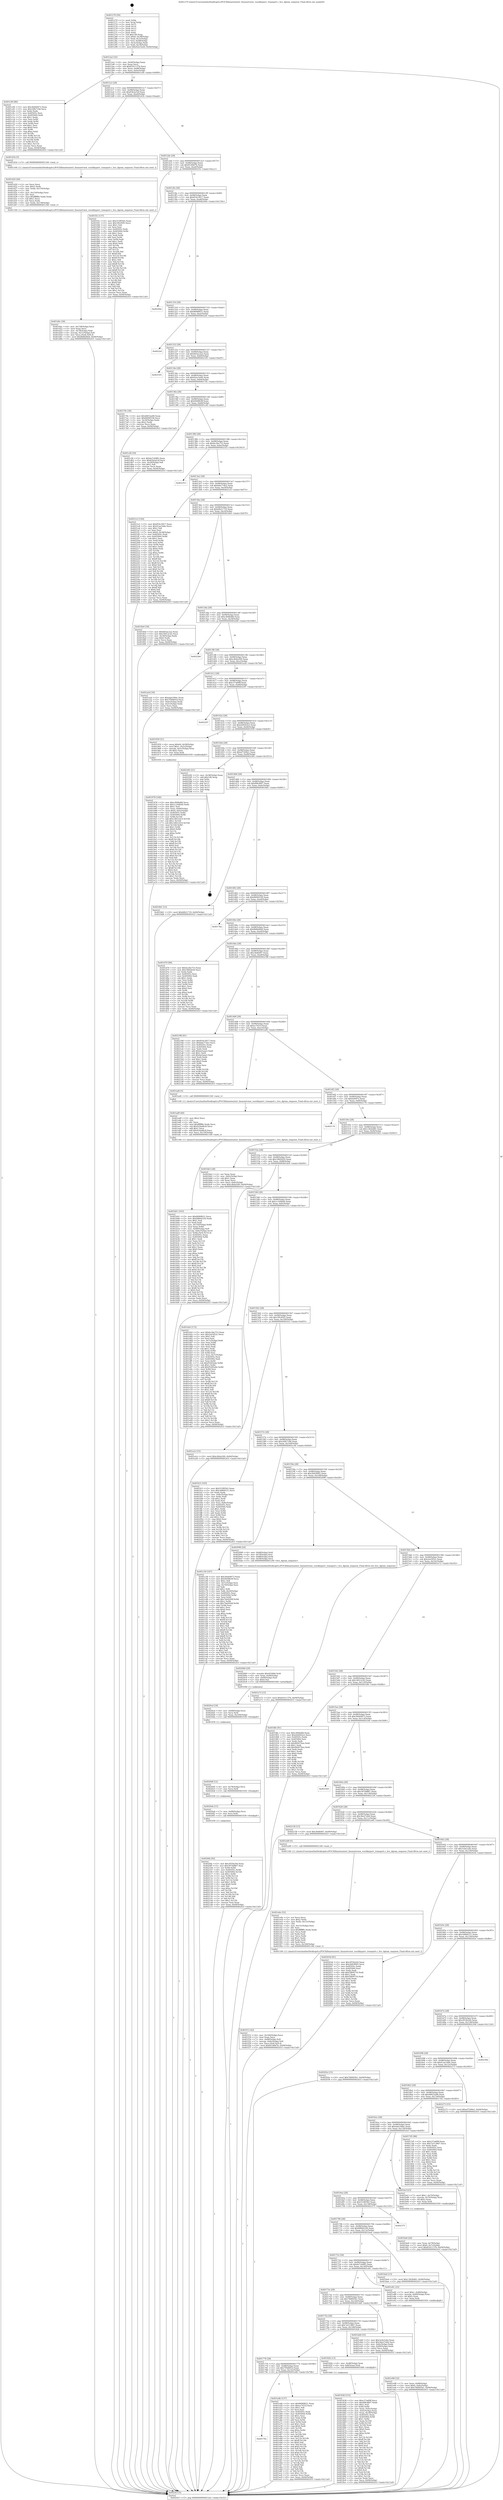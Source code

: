 digraph "0x401270" {
  label = "0x401270 (/mnt/c/Users/mathe/Desktop/tcc/POCII/binaries/extr_linuxnetvmw_vsockhyperv_transport.c_hvs_dgram_enqueue_Final-ollvm.out::main(0))"
  labelloc = "t"
  node[shape=record]

  Entry [label="",width=0.3,height=0.3,shape=circle,fillcolor=black,style=filled]
  "0x4012a2" [label="{
     0x4012a2 [32]\l
     | [instrs]\l
     &nbsp;&nbsp;0x4012a2 \<+6\>: mov -0x94(%rbp),%eax\l
     &nbsp;&nbsp;0x4012a8 \<+2\>: mov %eax,%ecx\l
     &nbsp;&nbsp;0x4012aa \<+6\>: sub $0x8161137b,%ecx\l
     &nbsp;&nbsp;0x4012b0 \<+6\>: mov %eax,-0x98(%rbp)\l
     &nbsp;&nbsp;0x4012b6 \<+6\>: mov %ecx,-0x9c(%rbp)\l
     &nbsp;&nbsp;0x4012bc \<+6\>: je 0000000000401c00 \<main+0x990\>\l
  }"]
  "0x401c00" [label="{
     0x401c00 [86]\l
     | [instrs]\l
     &nbsp;&nbsp;0x401c00 \<+5\>: mov $0x36d44873,%eax\l
     &nbsp;&nbsp;0x401c05 \<+5\>: mov $0x24fb719d,%ecx\l
     &nbsp;&nbsp;0x401c0a \<+2\>: xor %edx,%edx\l
     &nbsp;&nbsp;0x401c0c \<+7\>: mov 0x40505c,%esi\l
     &nbsp;&nbsp;0x401c13 \<+7\>: mov 0x405064,%edi\l
     &nbsp;&nbsp;0x401c1a \<+3\>: sub $0x1,%edx\l
     &nbsp;&nbsp;0x401c1d \<+3\>: mov %esi,%r8d\l
     &nbsp;&nbsp;0x401c20 \<+3\>: add %edx,%r8d\l
     &nbsp;&nbsp;0x401c23 \<+4\>: imul %r8d,%esi\l
     &nbsp;&nbsp;0x401c27 \<+3\>: and $0x1,%esi\l
     &nbsp;&nbsp;0x401c2a \<+3\>: cmp $0x0,%esi\l
     &nbsp;&nbsp;0x401c2d \<+4\>: sete %r9b\l
     &nbsp;&nbsp;0x401c31 \<+3\>: cmp $0xa,%edi\l
     &nbsp;&nbsp;0x401c34 \<+4\>: setl %r10b\l
     &nbsp;&nbsp;0x401c38 \<+3\>: mov %r9b,%r11b\l
     &nbsp;&nbsp;0x401c3b \<+3\>: and %r10b,%r11b\l
     &nbsp;&nbsp;0x401c3e \<+3\>: xor %r10b,%r9b\l
     &nbsp;&nbsp;0x401c41 \<+3\>: or %r9b,%r11b\l
     &nbsp;&nbsp;0x401c44 \<+4\>: test $0x1,%r11b\l
     &nbsp;&nbsp;0x401c48 \<+3\>: cmovne %ecx,%eax\l
     &nbsp;&nbsp;0x401c4b \<+6\>: mov %eax,-0x94(%rbp)\l
     &nbsp;&nbsp;0x401c51 \<+5\>: jmp 000000000040241f \<main+0x11af\>\l
  }"]
  "0x4012c2" [label="{
     0x4012c2 [28]\l
     | [instrs]\l
     &nbsp;&nbsp;0x4012c2 \<+5\>: jmp 00000000004012c7 \<main+0x57\>\l
     &nbsp;&nbsp;0x4012c7 \<+6\>: mov -0x98(%rbp),%eax\l
     &nbsp;&nbsp;0x4012cd \<+5\>: sub $0x83b2a52f,%eax\l
     &nbsp;&nbsp;0x4012d2 \<+6\>: mov %eax,-0xa0(%rbp)\l
     &nbsp;&nbsp;0x4012d8 \<+6\>: je 0000000000401d1b \<main+0xaab\>\l
  }"]
  Exit [label="",width=0.3,height=0.3,shape=circle,fillcolor=black,style=filled,peripheries=2]
  "0x401d1b" [label="{
     0x401d1b [5]\l
     | [instrs]\l
     &nbsp;&nbsp;0x401d1b \<+5\>: call 0000000000401160 \<next_i\>\l
     | [calls]\l
     &nbsp;&nbsp;0x401160 \{1\} (/mnt/c/Users/mathe/Desktop/tcc/POCII/binaries/extr_linuxnetvmw_vsockhyperv_transport.c_hvs_dgram_enqueue_Final-ollvm.out::next_i)\l
  }"]
  "0x4012de" [label="{
     0x4012de [28]\l
     | [instrs]\l
     &nbsp;&nbsp;0x4012de \<+5\>: jmp 00000000004012e3 \<main+0x73\>\l
     &nbsp;&nbsp;0x4012e3 \<+6\>: mov -0x98(%rbp),%eax\l
     &nbsp;&nbsp;0x4012e9 \<+5\>: sub $0x8536bf7b,%eax\l
     &nbsp;&nbsp;0x4012ee \<+6\>: mov %eax,-0xa4(%rbp)\l
     &nbsp;&nbsp;0x4012f4 \<+6\>: je 0000000000401f3c \<main+0xccc\>\l
  }"]
  "0x4020fa" [label="{
     0x4020fa [92]\l
     | [instrs]\l
     &nbsp;&nbsp;0x4020fa \<+5\>: mov $0x3f55b244,%eax\l
     &nbsp;&nbsp;0x4020ff \<+5\>: mov $0x397dd867,%esi\l
     &nbsp;&nbsp;0x402104 \<+3\>: xor %r8d,%r8d\l
     &nbsp;&nbsp;0x402107 \<+8\>: mov 0x40505c,%r9d\l
     &nbsp;&nbsp;0x40210f \<+8\>: mov 0x405064,%r10d\l
     &nbsp;&nbsp;0x402117 \<+4\>: sub $0x1,%r8d\l
     &nbsp;&nbsp;0x40211b \<+3\>: mov %r9d,%r11d\l
     &nbsp;&nbsp;0x40211e \<+3\>: add %r8d,%r11d\l
     &nbsp;&nbsp;0x402121 \<+4\>: imul %r11d,%r9d\l
     &nbsp;&nbsp;0x402125 \<+4\>: and $0x1,%r9d\l
     &nbsp;&nbsp;0x402129 \<+4\>: cmp $0x0,%r9d\l
     &nbsp;&nbsp;0x40212d \<+3\>: sete %bl\l
     &nbsp;&nbsp;0x402130 \<+4\>: cmp $0xa,%r10d\l
     &nbsp;&nbsp;0x402134 \<+4\>: setl %r14b\l
     &nbsp;&nbsp;0x402138 \<+3\>: mov %bl,%r15b\l
     &nbsp;&nbsp;0x40213b \<+3\>: and %r14b,%r15b\l
     &nbsp;&nbsp;0x40213e \<+3\>: xor %r14b,%bl\l
     &nbsp;&nbsp;0x402141 \<+3\>: or %bl,%r15b\l
     &nbsp;&nbsp;0x402144 \<+4\>: test $0x1,%r15b\l
     &nbsp;&nbsp;0x402148 \<+3\>: cmovne %esi,%eax\l
     &nbsp;&nbsp;0x40214b \<+6\>: mov %eax,-0x94(%rbp)\l
     &nbsp;&nbsp;0x402151 \<+5\>: jmp 000000000040241f \<main+0x11af\>\l
  }"]
  "0x401f3c" [label="{
     0x401f3c [137]\l
     | [instrs]\l
     &nbsp;&nbsp;0x401f3c \<+5\>: mov $0x553f05b5,%eax\l
     &nbsp;&nbsp;0x401f41 \<+5\>: mov $0x1f0c95f5,%ecx\l
     &nbsp;&nbsp;0x401f46 \<+2\>: mov $0x1,%dl\l
     &nbsp;&nbsp;0x401f48 \<+2\>: xor %esi,%esi\l
     &nbsp;&nbsp;0x401f4a \<+7\>: mov 0x40505c,%edi\l
     &nbsp;&nbsp;0x401f51 \<+8\>: mov 0x405064,%r8d\l
     &nbsp;&nbsp;0x401f59 \<+3\>: sub $0x1,%esi\l
     &nbsp;&nbsp;0x401f5c \<+3\>: mov %edi,%r9d\l
     &nbsp;&nbsp;0x401f5f \<+3\>: add %esi,%r9d\l
     &nbsp;&nbsp;0x401f62 \<+4\>: imul %r9d,%edi\l
     &nbsp;&nbsp;0x401f66 \<+3\>: and $0x1,%edi\l
     &nbsp;&nbsp;0x401f69 \<+3\>: cmp $0x0,%edi\l
     &nbsp;&nbsp;0x401f6c \<+4\>: sete %r10b\l
     &nbsp;&nbsp;0x401f70 \<+4\>: cmp $0xa,%r8d\l
     &nbsp;&nbsp;0x401f74 \<+4\>: setl %r11b\l
     &nbsp;&nbsp;0x401f78 \<+3\>: mov %r10b,%bl\l
     &nbsp;&nbsp;0x401f7b \<+3\>: xor $0xff,%bl\l
     &nbsp;&nbsp;0x401f7e \<+3\>: mov %r11b,%r14b\l
     &nbsp;&nbsp;0x401f81 \<+4\>: xor $0xff,%r14b\l
     &nbsp;&nbsp;0x401f85 \<+3\>: xor $0x1,%dl\l
     &nbsp;&nbsp;0x401f88 \<+3\>: mov %bl,%r15b\l
     &nbsp;&nbsp;0x401f8b \<+4\>: and $0xff,%r15b\l
     &nbsp;&nbsp;0x401f8f \<+3\>: and %dl,%r10b\l
     &nbsp;&nbsp;0x401f92 \<+3\>: mov %r14b,%r12b\l
     &nbsp;&nbsp;0x401f95 \<+4\>: and $0xff,%r12b\l
     &nbsp;&nbsp;0x401f99 \<+3\>: and %dl,%r11b\l
     &nbsp;&nbsp;0x401f9c \<+3\>: or %r10b,%r15b\l
     &nbsp;&nbsp;0x401f9f \<+3\>: or %r11b,%r12b\l
     &nbsp;&nbsp;0x401fa2 \<+3\>: xor %r12b,%r15b\l
     &nbsp;&nbsp;0x401fa5 \<+3\>: or %r14b,%bl\l
     &nbsp;&nbsp;0x401fa8 \<+3\>: xor $0xff,%bl\l
     &nbsp;&nbsp;0x401fab \<+3\>: or $0x1,%dl\l
     &nbsp;&nbsp;0x401fae \<+2\>: and %dl,%bl\l
     &nbsp;&nbsp;0x401fb0 \<+3\>: or %bl,%r15b\l
     &nbsp;&nbsp;0x401fb3 \<+4\>: test $0x1,%r15b\l
     &nbsp;&nbsp;0x401fb7 \<+3\>: cmovne %ecx,%eax\l
     &nbsp;&nbsp;0x401fba \<+6\>: mov %eax,-0x94(%rbp)\l
     &nbsp;&nbsp;0x401fc0 \<+5\>: jmp 000000000040241f \<main+0x11af\>\l
  }"]
  "0x4012fa" [label="{
     0x4012fa [28]\l
     | [instrs]\l
     &nbsp;&nbsp;0x4012fa \<+5\>: jmp 00000000004012ff \<main+0x8f\>\l
     &nbsp;&nbsp;0x4012ff \<+6\>: mov -0x98(%rbp),%eax\l
     &nbsp;&nbsp;0x401305 \<+5\>: sub $0x854c5817,%eax\l
     &nbsp;&nbsp;0x40130a \<+6\>: mov %eax,-0xa8(%rbp)\l
     &nbsp;&nbsp;0x401310 \<+6\>: je 000000000040240e \<main+0x119e\>\l
  }"]
  "0x4020eb" [label="{
     0x4020eb [15]\l
     | [instrs]\l
     &nbsp;&nbsp;0x4020eb \<+7\>: mov -0x88(%rbp),%rcx\l
     &nbsp;&nbsp;0x4020f2 \<+3\>: mov %rcx,%rdi\l
     &nbsp;&nbsp;0x4020f5 \<+5\>: call 0000000000401030 \<free@plt\>\l
     | [calls]\l
     &nbsp;&nbsp;0x401030 \{1\} (unknown)\l
  }"]
  "0x40240e" [label="{
     0x40240e\l
  }", style=dashed]
  "0x401316" [label="{
     0x401316 [28]\l
     | [instrs]\l
     &nbsp;&nbsp;0x401316 \<+5\>: jmp 000000000040131b \<main+0xab\>\l
     &nbsp;&nbsp;0x40131b \<+6\>: mov -0x98(%rbp),%eax\l
     &nbsp;&nbsp;0x401321 \<+5\>: sub $0x8696f621,%eax\l
     &nbsp;&nbsp;0x401326 \<+6\>: mov %eax,-0xac(%rbp)\l
     &nbsp;&nbsp;0x40132c \<+6\>: je 00000000004022ef \<main+0x107f\>\l
  }"]
  "0x4020df" [label="{
     0x4020df [12]\l
     | [instrs]\l
     &nbsp;&nbsp;0x4020df \<+4\>: mov -0x78(%rbp),%rcx\l
     &nbsp;&nbsp;0x4020e3 \<+3\>: mov %rcx,%rdi\l
     &nbsp;&nbsp;0x4020e6 \<+5\>: call 0000000000401030 \<free@plt\>\l
     | [calls]\l
     &nbsp;&nbsp;0x401030 \{1\} (unknown)\l
  }"]
  "0x4022ef" [label="{
     0x4022ef\l
  }", style=dashed]
  "0x401332" [label="{
     0x401332 [28]\l
     | [instrs]\l
     &nbsp;&nbsp;0x401332 \<+5\>: jmp 0000000000401337 \<main+0xc7\>\l
     &nbsp;&nbsp;0x401337 \<+6\>: mov -0x98(%rbp),%eax\l
     &nbsp;&nbsp;0x40133d \<+5\>: sub $0x8d3ac2a2,%eax\l
     &nbsp;&nbsp;0x401342 \<+6\>: mov %eax,-0xb0(%rbp)\l
     &nbsp;&nbsp;0x401348 \<+6\>: je 0000000000402165 \<main+0xef5\>\l
  }"]
  "0x4020cd" [label="{
     0x4020cd [18]\l
     | [instrs]\l
     &nbsp;&nbsp;0x4020cd \<+4\>: mov -0x68(%rbp),%rcx\l
     &nbsp;&nbsp;0x4020d1 \<+3\>: mov %rcx,%rdi\l
     &nbsp;&nbsp;0x4020d4 \<+6\>: mov %eax,-0x164(%rbp)\l
     &nbsp;&nbsp;0x4020da \<+5\>: call 0000000000401030 \<free@plt\>\l
     | [calls]\l
     &nbsp;&nbsp;0x401030 \{1\} (unknown)\l
  }"]
  "0x402165" [label="{
     0x402165\l
  }", style=dashed]
  "0x40134e" [label="{
     0x40134e [28]\l
     | [instrs]\l
     &nbsp;&nbsp;0x40134e \<+5\>: jmp 0000000000401353 \<main+0xe3\>\l
     &nbsp;&nbsp;0x401353 \<+6\>: mov -0x98(%rbp),%eax\l
     &nbsp;&nbsp;0x401359 \<+5\>: sub $0x92ec5a44,%eax\l
     &nbsp;&nbsp;0x40135e \<+6\>: mov %eax,-0xb4(%rbp)\l
     &nbsp;&nbsp;0x401364 \<+6\>: je 000000000040179c \<main+0x52c\>\l
  }"]
  "0x4020b0" [label="{
     0x4020b0 [29]\l
     | [instrs]\l
     &nbsp;&nbsp;0x4020b0 \<+10\>: movabs $0x4030b6,%rdi\l
     &nbsp;&nbsp;0x4020ba \<+6\>: mov %eax,-0x90(%rbp)\l
     &nbsp;&nbsp;0x4020c0 \<+6\>: mov -0x90(%rbp),%esi\l
     &nbsp;&nbsp;0x4020c6 \<+2\>: mov $0x0,%al\l
     &nbsp;&nbsp;0x4020c8 \<+5\>: call 0000000000401040 \<printf@plt\>\l
     | [calls]\l
     &nbsp;&nbsp;0x401040 \{1\} (unknown)\l
  }"]
  "0x40179c" [label="{
     0x40179c [30]\l
     | [instrs]\l
     &nbsp;&nbsp;0x40179c \<+5\>: mov $0x48052a99,%eax\l
     &nbsp;&nbsp;0x4017a1 \<+5\>: mov $0xf6699338,%ecx\l
     &nbsp;&nbsp;0x4017a6 \<+3\>: mov -0x34(%rbp),%edx\l
     &nbsp;&nbsp;0x4017a9 \<+3\>: cmp $0x2,%edx\l
     &nbsp;&nbsp;0x4017ac \<+3\>: cmovne %ecx,%eax\l
     &nbsp;&nbsp;0x4017af \<+6\>: mov %eax,-0x94(%rbp)\l
     &nbsp;&nbsp;0x4017b5 \<+5\>: jmp 000000000040241f \<main+0x11af\>\l
  }"]
  "0x40136a" [label="{
     0x40136a [28]\l
     | [instrs]\l
     &nbsp;&nbsp;0x40136a \<+5\>: jmp 000000000040136f \<main+0xff\>\l
     &nbsp;&nbsp;0x40136f \<+6\>: mov -0x98(%rbp),%eax\l
     &nbsp;&nbsp;0x401375 \<+5\>: sub $0x9448fc0f,%eax\l
     &nbsp;&nbsp;0x40137a \<+6\>: mov %eax,-0xb8(%rbp)\l
     &nbsp;&nbsp;0x401380 \<+6\>: je 0000000000401cfd \<main+0xa8d\>\l
  }"]
  "0x40241f" [label="{
     0x40241f [5]\l
     | [instrs]\l
     &nbsp;&nbsp;0x40241f \<+5\>: jmp 00000000004012a2 \<main+0x32\>\l
  }"]
  "0x401270" [label="{
     0x401270 [50]\l
     | [instrs]\l
     &nbsp;&nbsp;0x401270 \<+1\>: push %rbp\l
     &nbsp;&nbsp;0x401271 \<+3\>: mov %rsp,%rbp\l
     &nbsp;&nbsp;0x401274 \<+2\>: push %r15\l
     &nbsp;&nbsp;0x401276 \<+2\>: push %r14\l
     &nbsp;&nbsp;0x401278 \<+2\>: push %r13\l
     &nbsp;&nbsp;0x40127a \<+2\>: push %r12\l
     &nbsp;&nbsp;0x40127c \<+1\>: push %rbx\l
     &nbsp;&nbsp;0x40127d \<+7\>: sub $0x148,%rsp\l
     &nbsp;&nbsp;0x401284 \<+7\>: movl $0x0,-0x38(%rbp)\l
     &nbsp;&nbsp;0x40128b \<+3\>: mov %edi,-0x3c(%rbp)\l
     &nbsp;&nbsp;0x40128e \<+4\>: mov %rsi,-0x48(%rbp)\l
     &nbsp;&nbsp;0x401292 \<+3\>: mov -0x3c(%rbp),%edi\l
     &nbsp;&nbsp;0x401295 \<+3\>: mov %edi,-0x34(%rbp)\l
     &nbsp;&nbsp;0x401298 \<+10\>: movl $0x92ec5a44,-0x94(%rbp)\l
  }"]
  "0x401f12" [label="{
     0x401f12 [42]\l
     | [instrs]\l
     &nbsp;&nbsp;0x401f12 \<+6\>: mov -0x160(%rbp),%ecx\l
     &nbsp;&nbsp;0x401f18 \<+3\>: imul %eax,%ecx\l
     &nbsp;&nbsp;0x401f1b \<+7\>: mov -0x88(%rbp),%r8\l
     &nbsp;&nbsp;0x401f22 \<+7\>: movslq -0x8c(%rbp),%r9\l
     &nbsp;&nbsp;0x401f29 \<+4\>: mov %ecx,(%r8,%r9,4)\l
     &nbsp;&nbsp;0x401f2d \<+10\>: movl $0x8536bf7b,-0x94(%rbp)\l
     &nbsp;&nbsp;0x401f37 \<+5\>: jmp 000000000040241f \<main+0x11af\>\l
  }"]
  "0x401cfd" [label="{
     0x401cfd [30]\l
     | [instrs]\l
     &nbsp;&nbsp;0x401cfd \<+5\>: mov $0x6e7cb985,%eax\l
     &nbsp;&nbsp;0x401d02 \<+5\>: mov $0x83b2a52f,%ecx\l
     &nbsp;&nbsp;0x401d07 \<+3\>: mov -0x29(%rbp),%dl\l
     &nbsp;&nbsp;0x401d0a \<+3\>: test $0x1,%dl\l
     &nbsp;&nbsp;0x401d0d \<+3\>: cmovne %ecx,%eax\l
     &nbsp;&nbsp;0x401d10 \<+6\>: mov %eax,-0x94(%rbp)\l
     &nbsp;&nbsp;0x401d16 \<+5\>: jmp 000000000040241f \<main+0x11af\>\l
  }"]
  "0x401386" [label="{
     0x401386 [28]\l
     | [instrs]\l
     &nbsp;&nbsp;0x401386 \<+5\>: jmp 000000000040138b \<main+0x11b\>\l
     &nbsp;&nbsp;0x40138b \<+6\>: mov -0x98(%rbp),%eax\l
     &nbsp;&nbsp;0x401391 \<+5\>: sub $0xbc26e753,%eax\l
     &nbsp;&nbsp;0x401396 \<+6\>: mov %eax,-0xbc(%rbp)\l
     &nbsp;&nbsp;0x40139c \<+6\>: je 0000000000402353 \<main+0x10e3\>\l
  }"]
  "0x401ede" [label="{
     0x401ede [52]\l
     | [instrs]\l
     &nbsp;&nbsp;0x401ede \<+2\>: xor %ecx,%ecx\l
     &nbsp;&nbsp;0x401ee0 \<+5\>: mov $0x2,%edx\l
     &nbsp;&nbsp;0x401ee5 \<+6\>: mov %edx,-0x15c(%rbp)\l
     &nbsp;&nbsp;0x401eeb \<+1\>: cltd\l
     &nbsp;&nbsp;0x401eec \<+6\>: mov -0x15c(%rbp),%esi\l
     &nbsp;&nbsp;0x401ef2 \<+2\>: idiv %esi\l
     &nbsp;&nbsp;0x401ef4 \<+6\>: imul $0xfffffffe,%edx,%edx\l
     &nbsp;&nbsp;0x401efa \<+2\>: mov %ecx,%edi\l
     &nbsp;&nbsp;0x401efc \<+2\>: sub %edx,%edi\l
     &nbsp;&nbsp;0x401efe \<+2\>: mov %ecx,%edx\l
     &nbsp;&nbsp;0x401f00 \<+3\>: sub $0x1,%edx\l
     &nbsp;&nbsp;0x401f03 \<+2\>: add %edx,%edi\l
     &nbsp;&nbsp;0x401f05 \<+2\>: sub %edi,%ecx\l
     &nbsp;&nbsp;0x401f07 \<+6\>: mov %ecx,-0x160(%rbp)\l
     &nbsp;&nbsp;0x401f0d \<+5\>: call 0000000000401160 \<next_i\>\l
     | [calls]\l
     &nbsp;&nbsp;0x401160 \{1\} (/mnt/c/Users/mathe/Desktop/tcc/POCII/binaries/extr_linuxnetvmw_vsockhyperv_transport.c_hvs_dgram_enqueue_Final-ollvm.out::next_i)\l
  }"]
  "0x402353" [label="{
     0x402353\l
  }", style=dashed]
  "0x4013a2" [label="{
     0x4013a2 [28]\l
     | [instrs]\l
     &nbsp;&nbsp;0x4013a2 \<+5\>: jmp 00000000004013a7 \<main+0x137\>\l
     &nbsp;&nbsp;0x4013a7 \<+6\>: mov -0x98(%rbp),%eax\l
     &nbsp;&nbsp;0x4013ad \<+5\>: sub $0xbde77de2,%eax\l
     &nbsp;&nbsp;0x4013b2 \<+6\>: mov %eax,-0xc0(%rbp)\l
     &nbsp;&nbsp;0x4013b8 \<+6\>: je 00000000004021e3 \<main+0xf73\>\l
  }"]
  "0x401e98" [label="{
     0x401e98 [32]\l
     | [instrs]\l
     &nbsp;&nbsp;0x401e98 \<+7\>: mov %rax,-0x88(%rbp)\l
     &nbsp;&nbsp;0x401e9f \<+10\>: movl $0x0,-0x8c(%rbp)\l
     &nbsp;&nbsp;0x401ea9 \<+10\>: movl $0x78d945b1,-0x94(%rbp)\l
     &nbsp;&nbsp;0x401eb3 \<+5\>: jmp 000000000040241f \<main+0x11af\>\l
  }"]
  "0x4021e3" [label="{
     0x4021e3 [144]\l
     | [instrs]\l
     &nbsp;&nbsp;0x4021e3 \<+5\>: mov $0x854c5817,%eax\l
     &nbsp;&nbsp;0x4021e8 \<+5\>: mov $0x41ae16de,%ecx\l
     &nbsp;&nbsp;0x4021ed \<+2\>: mov $0x1,%dl\l
     &nbsp;&nbsp;0x4021ef \<+2\>: xor %esi,%esi\l
     &nbsp;&nbsp;0x4021f1 \<+7\>: movl $0x0,-0x38(%rbp)\l
     &nbsp;&nbsp;0x4021f8 \<+7\>: mov 0x40505c,%edi\l
     &nbsp;&nbsp;0x4021ff \<+8\>: mov 0x405064,%r8d\l
     &nbsp;&nbsp;0x402207 \<+3\>: sub $0x1,%esi\l
     &nbsp;&nbsp;0x40220a \<+3\>: mov %edi,%r9d\l
     &nbsp;&nbsp;0x40220d \<+3\>: add %esi,%r9d\l
     &nbsp;&nbsp;0x402210 \<+4\>: imul %r9d,%edi\l
     &nbsp;&nbsp;0x402214 \<+3\>: and $0x1,%edi\l
     &nbsp;&nbsp;0x402217 \<+3\>: cmp $0x0,%edi\l
     &nbsp;&nbsp;0x40221a \<+4\>: sete %r10b\l
     &nbsp;&nbsp;0x40221e \<+4\>: cmp $0xa,%r8d\l
     &nbsp;&nbsp;0x402222 \<+4\>: setl %r11b\l
     &nbsp;&nbsp;0x402226 \<+3\>: mov %r10b,%bl\l
     &nbsp;&nbsp;0x402229 \<+3\>: xor $0xff,%bl\l
     &nbsp;&nbsp;0x40222c \<+3\>: mov %r11b,%r14b\l
     &nbsp;&nbsp;0x40222f \<+4\>: xor $0xff,%r14b\l
     &nbsp;&nbsp;0x402233 \<+3\>: xor $0x0,%dl\l
     &nbsp;&nbsp;0x402236 \<+3\>: mov %bl,%r15b\l
     &nbsp;&nbsp;0x402239 \<+4\>: and $0x0,%r15b\l
     &nbsp;&nbsp;0x40223d \<+3\>: and %dl,%r10b\l
     &nbsp;&nbsp;0x402240 \<+3\>: mov %r14b,%r12b\l
     &nbsp;&nbsp;0x402243 \<+4\>: and $0x0,%r12b\l
     &nbsp;&nbsp;0x402247 \<+3\>: and %dl,%r11b\l
     &nbsp;&nbsp;0x40224a \<+3\>: or %r10b,%r15b\l
     &nbsp;&nbsp;0x40224d \<+3\>: or %r11b,%r12b\l
     &nbsp;&nbsp;0x402250 \<+3\>: xor %r12b,%r15b\l
     &nbsp;&nbsp;0x402253 \<+3\>: or %r14b,%bl\l
     &nbsp;&nbsp;0x402256 \<+3\>: xor $0xff,%bl\l
     &nbsp;&nbsp;0x402259 \<+3\>: or $0x0,%dl\l
     &nbsp;&nbsp;0x40225c \<+2\>: and %dl,%bl\l
     &nbsp;&nbsp;0x40225e \<+3\>: or %bl,%r15b\l
     &nbsp;&nbsp;0x402261 \<+4\>: test $0x1,%r15b\l
     &nbsp;&nbsp;0x402265 \<+3\>: cmovne %ecx,%eax\l
     &nbsp;&nbsp;0x402268 \<+6\>: mov %eax,-0x94(%rbp)\l
     &nbsp;&nbsp;0x40226e \<+5\>: jmp 000000000040241f \<main+0x11af\>\l
  }"]
  "0x4013be" [label="{
     0x4013be [28]\l
     | [instrs]\l
     &nbsp;&nbsp;0x4013be \<+5\>: jmp 00000000004013c3 \<main+0x153\>\l
     &nbsp;&nbsp;0x4013c3 \<+6\>: mov -0x98(%rbp),%eax\l
     &nbsp;&nbsp;0x4013c9 \<+5\>: sub $0xbfb21719,%eax\l
     &nbsp;&nbsp;0x4013ce \<+6\>: mov %eax,-0xc4(%rbp)\l
     &nbsp;&nbsp;0x4013d4 \<+6\>: je 00000000004018e0 \<main+0x670\>\l
  }"]
  "0x401d4c" [label="{
     0x401d4c [36]\l
     | [instrs]\l
     &nbsp;&nbsp;0x401d4c \<+6\>: mov -0x158(%rbp),%ecx\l
     &nbsp;&nbsp;0x401d52 \<+3\>: imul %eax,%ecx\l
     &nbsp;&nbsp;0x401d55 \<+4\>: mov -0x78(%rbp),%rdi\l
     &nbsp;&nbsp;0x401d59 \<+4\>: movslq -0x7c(%rbp),%r8\l
     &nbsp;&nbsp;0x401d5d \<+4\>: mov %ecx,(%rdi,%r8,4)\l
     &nbsp;&nbsp;0x401d61 \<+10\>: movl $0xf8d6d4b9,-0x94(%rbp)\l
     &nbsp;&nbsp;0x401d6b \<+5\>: jmp 000000000040241f \<main+0x11af\>\l
  }"]
  "0x4018e0" [label="{
     0x4018e0 [30]\l
     | [instrs]\l
     &nbsp;&nbsp;0x4018e0 \<+5\>: mov $0x8d3ac2a2,%eax\l
     &nbsp;&nbsp;0x4018e5 \<+5\>: mov $0x34012c42,%ecx\l
     &nbsp;&nbsp;0x4018ea \<+3\>: mov -0x30(%rbp),%edx\l
     &nbsp;&nbsp;0x4018ed \<+3\>: cmp $0x0,%edx\l
     &nbsp;&nbsp;0x4018f0 \<+3\>: cmove %ecx,%eax\l
     &nbsp;&nbsp;0x4018f3 \<+6\>: mov %eax,-0x94(%rbp)\l
     &nbsp;&nbsp;0x4018f9 \<+5\>: jmp 000000000040241f \<main+0x11af\>\l
  }"]
  "0x4013da" [label="{
     0x4013da [28]\l
     | [instrs]\l
     &nbsp;&nbsp;0x4013da \<+5\>: jmp 00000000004013df \<main+0x16f\>\l
     &nbsp;&nbsp;0x4013df \<+6\>: mov -0x98(%rbp),%eax\l
     &nbsp;&nbsp;0x4013e5 \<+5\>: sub $0xc400bdfd,%eax\l
     &nbsp;&nbsp;0x4013ea \<+6\>: mov %eax,-0xc8(%rbp)\l
     &nbsp;&nbsp;0x4013f0 \<+6\>: je 00000000004022b6 \<main+0x1046\>\l
  }"]
  "0x401d20" [label="{
     0x401d20 [44]\l
     | [instrs]\l
     &nbsp;&nbsp;0x401d20 \<+2\>: xor %ecx,%ecx\l
     &nbsp;&nbsp;0x401d22 \<+5\>: mov $0x2,%edx\l
     &nbsp;&nbsp;0x401d27 \<+6\>: mov %edx,-0x154(%rbp)\l
     &nbsp;&nbsp;0x401d2d \<+1\>: cltd\l
     &nbsp;&nbsp;0x401d2e \<+6\>: mov -0x154(%rbp),%esi\l
     &nbsp;&nbsp;0x401d34 \<+2\>: idiv %esi\l
     &nbsp;&nbsp;0x401d36 \<+6\>: imul $0xfffffffe,%edx,%edx\l
     &nbsp;&nbsp;0x401d3c \<+3\>: sub $0x1,%ecx\l
     &nbsp;&nbsp;0x401d3f \<+2\>: sub %ecx,%edx\l
     &nbsp;&nbsp;0x401d41 \<+6\>: mov %edx,-0x158(%rbp)\l
     &nbsp;&nbsp;0x401d47 \<+5\>: call 0000000000401160 \<next_i\>\l
     | [calls]\l
     &nbsp;&nbsp;0x401160 \{1\} (/mnt/c/Users/mathe/Desktop/tcc/POCII/binaries/extr_linuxnetvmw_vsockhyperv_transport.c_hvs_dgram_enqueue_Final-ollvm.out::next_i)\l
  }"]
  "0x4022b6" [label="{
     0x4022b6\l
  }", style=dashed]
  "0x4013f6" [label="{
     0x4013f6 [28]\l
     | [instrs]\l
     &nbsp;&nbsp;0x4013f6 \<+5\>: jmp 00000000004013fb \<main+0x18b\>\l
     &nbsp;&nbsp;0x4013fb \<+6\>: mov -0x98(%rbp),%eax\l
     &nbsp;&nbsp;0x401401 \<+5\>: sub $0xc4b4a500,%eax\l
     &nbsp;&nbsp;0x401406 \<+6\>: mov %eax,-0xcc(%rbp)\l
     &nbsp;&nbsp;0x40140c \<+6\>: je 0000000000401a2d \<main+0x7bd\>\l
  }"]
  "0x401be6" [label="{
     0x401be6 [26]\l
     | [instrs]\l
     &nbsp;&nbsp;0x401be6 \<+4\>: mov %rax,-0x78(%rbp)\l
     &nbsp;&nbsp;0x401bea \<+7\>: movl $0x0,-0x7c(%rbp)\l
     &nbsp;&nbsp;0x401bf1 \<+10\>: movl $0x8161137b,-0x94(%rbp)\l
     &nbsp;&nbsp;0x401bfb \<+5\>: jmp 000000000040241f \<main+0x11af\>\l
  }"]
  "0x401a2d" [label="{
     0x401a2d [30]\l
     | [instrs]\l
     &nbsp;&nbsp;0x401a2d \<+5\>: mov $0x4ab199ac,%eax\l
     &nbsp;&nbsp;0x401a32 \<+5\>: mov $0x7f56891d,%ecx\l
     &nbsp;&nbsp;0x401a37 \<+3\>: mov -0x6c(%rbp),%edx\l
     &nbsp;&nbsp;0x401a3a \<+3\>: cmp -0x5c(%rbp),%edx\l
     &nbsp;&nbsp;0x401a3d \<+3\>: cmovl %ecx,%eax\l
     &nbsp;&nbsp;0x401a40 \<+6\>: mov %eax,-0x94(%rbp)\l
     &nbsp;&nbsp;0x401a46 \<+5\>: jmp 000000000040241f \<main+0x11af\>\l
  }"]
  "0x401412" [label="{
     0x401412 [28]\l
     | [instrs]\l
     &nbsp;&nbsp;0x401412 \<+5\>: jmp 0000000000401417 \<main+0x1a7\>\l
     &nbsp;&nbsp;0x401417 \<+6\>: mov -0x98(%rbp),%eax\l
     &nbsp;&nbsp;0x40141d \<+5\>: sub $0xc57a6f9f,%eax\l
     &nbsp;&nbsp;0x401422 \<+6\>: mov %eax,-0xd0(%rbp)\l
     &nbsp;&nbsp;0x401428 \<+6\>: je 0000000000402297 \<main+0x1027\>\l
  }"]
  "0x401b01" [label="{
     0x401b01 [163]\l
     | [instrs]\l
     &nbsp;&nbsp;0x401b01 \<+5\>: mov $0x8696f621,%ecx\l
     &nbsp;&nbsp;0x401b06 \<+5\>: mov $0x686b41d4,%edx\l
     &nbsp;&nbsp;0x401b0b \<+3\>: mov $0x1,%sil\l
     &nbsp;&nbsp;0x401b0e \<+2\>: xor %edi,%edi\l
     &nbsp;&nbsp;0x401b10 \<+7\>: mov -0x150(%rbp),%r8d\l
     &nbsp;&nbsp;0x401b17 \<+4\>: imul %eax,%r8d\l
     &nbsp;&nbsp;0x401b1b \<+4\>: mov -0x68(%rbp),%r9\l
     &nbsp;&nbsp;0x401b1f \<+4\>: movslq -0x6c(%rbp),%r10\l
     &nbsp;&nbsp;0x401b23 \<+4\>: mov %r8d,(%r9,%r10,4)\l
     &nbsp;&nbsp;0x401b27 \<+7\>: mov 0x40505c,%eax\l
     &nbsp;&nbsp;0x401b2e \<+8\>: mov 0x405064,%r8d\l
     &nbsp;&nbsp;0x401b36 \<+3\>: sub $0x1,%edi\l
     &nbsp;&nbsp;0x401b39 \<+3\>: mov %eax,%r11d\l
     &nbsp;&nbsp;0x401b3c \<+3\>: add %edi,%r11d\l
     &nbsp;&nbsp;0x401b3f \<+4\>: imul %r11d,%eax\l
     &nbsp;&nbsp;0x401b43 \<+3\>: and $0x1,%eax\l
     &nbsp;&nbsp;0x401b46 \<+3\>: cmp $0x0,%eax\l
     &nbsp;&nbsp;0x401b49 \<+3\>: sete %bl\l
     &nbsp;&nbsp;0x401b4c \<+4\>: cmp $0xa,%r8d\l
     &nbsp;&nbsp;0x401b50 \<+4\>: setl %r14b\l
     &nbsp;&nbsp;0x401b54 \<+3\>: mov %bl,%r15b\l
     &nbsp;&nbsp;0x401b57 \<+4\>: xor $0xff,%r15b\l
     &nbsp;&nbsp;0x401b5b \<+3\>: mov %r14b,%r12b\l
     &nbsp;&nbsp;0x401b5e \<+4\>: xor $0xff,%r12b\l
     &nbsp;&nbsp;0x401b62 \<+4\>: xor $0x0,%sil\l
     &nbsp;&nbsp;0x401b66 \<+3\>: mov %r15b,%r13b\l
     &nbsp;&nbsp;0x401b69 \<+4\>: and $0x0,%r13b\l
     &nbsp;&nbsp;0x401b6d \<+3\>: and %sil,%bl\l
     &nbsp;&nbsp;0x401b70 \<+3\>: mov %r12b,%al\l
     &nbsp;&nbsp;0x401b73 \<+2\>: and $0x0,%al\l
     &nbsp;&nbsp;0x401b75 \<+3\>: and %sil,%r14b\l
     &nbsp;&nbsp;0x401b78 \<+3\>: or %bl,%r13b\l
     &nbsp;&nbsp;0x401b7b \<+3\>: or %r14b,%al\l
     &nbsp;&nbsp;0x401b7e \<+3\>: xor %al,%r13b\l
     &nbsp;&nbsp;0x401b81 \<+3\>: or %r12b,%r15b\l
     &nbsp;&nbsp;0x401b84 \<+4\>: xor $0xff,%r15b\l
     &nbsp;&nbsp;0x401b88 \<+4\>: or $0x0,%sil\l
     &nbsp;&nbsp;0x401b8c \<+3\>: and %sil,%r15b\l
     &nbsp;&nbsp;0x401b8f \<+3\>: or %r15b,%r13b\l
     &nbsp;&nbsp;0x401b92 \<+4\>: test $0x1,%r13b\l
     &nbsp;&nbsp;0x401b96 \<+3\>: cmovne %edx,%ecx\l
     &nbsp;&nbsp;0x401b99 \<+6\>: mov %ecx,-0x94(%rbp)\l
     &nbsp;&nbsp;0x401b9f \<+5\>: jmp 000000000040241f \<main+0x11af\>\l
  }"]
  "0x402297" [label="{
     0x402297\l
  }", style=dashed]
  "0x40142e" [label="{
     0x40142e [28]\l
     | [instrs]\l
     &nbsp;&nbsp;0x40142e \<+5\>: jmp 0000000000401433 \<main+0x1c3\>\l
     &nbsp;&nbsp;0x401433 \<+6\>: mov -0x98(%rbp),%eax\l
     &nbsp;&nbsp;0x401439 \<+5\>: sub $0xd26042e2,%eax\l
     &nbsp;&nbsp;0x40143e \<+6\>: mov %eax,-0xd4(%rbp)\l
     &nbsp;&nbsp;0x401444 \<+6\>: je 0000000000401959 \<main+0x6e9\>\l
  }"]
  "0x401ad9" [label="{
     0x401ad9 [40]\l
     | [instrs]\l
     &nbsp;&nbsp;0x401ad9 \<+5\>: mov $0x2,%ecx\l
     &nbsp;&nbsp;0x401ade \<+1\>: cltd\l
     &nbsp;&nbsp;0x401adf \<+2\>: idiv %ecx\l
     &nbsp;&nbsp;0x401ae1 \<+6\>: imul $0xfffffffe,%edx,%ecx\l
     &nbsp;&nbsp;0x401ae7 \<+6\>: sub $0x424a66c8,%ecx\l
     &nbsp;&nbsp;0x401aed \<+3\>: add $0x1,%ecx\l
     &nbsp;&nbsp;0x401af0 \<+6\>: add $0x424a66c8,%ecx\l
     &nbsp;&nbsp;0x401af6 \<+6\>: mov %ecx,-0x150(%rbp)\l
     &nbsp;&nbsp;0x401afc \<+5\>: call 0000000000401160 \<next_i\>\l
     | [calls]\l
     &nbsp;&nbsp;0x401160 \{1\} (/mnt/c/Users/mathe/Desktop/tcc/POCII/binaries/extr_linuxnetvmw_vsockhyperv_transport.c_hvs_dgram_enqueue_Final-ollvm.out::next_i)\l
  }"]
  "0x401959" [label="{
     0x401959 [31]\l
     | [instrs]\l
     &nbsp;&nbsp;0x401959 \<+8\>: movq $0x64,-0x58(%rbp)\l
     &nbsp;&nbsp;0x401961 \<+7\>: movl $0x1,-0x5c(%rbp)\l
     &nbsp;&nbsp;0x401968 \<+4\>: movslq -0x5c(%rbp),%rax\l
     &nbsp;&nbsp;0x40196c \<+4\>: shl $0x2,%rax\l
     &nbsp;&nbsp;0x401970 \<+3\>: mov %rax,%rdi\l
     &nbsp;&nbsp;0x401973 \<+5\>: call 0000000000401050 \<malloc@plt\>\l
     | [calls]\l
     &nbsp;&nbsp;0x401050 \{1\} (unknown)\l
  }"]
  "0x40144a" [label="{
     0x40144a [28]\l
     | [instrs]\l
     &nbsp;&nbsp;0x40144a \<+5\>: jmp 000000000040144f \<main+0x1df\>\l
     &nbsp;&nbsp;0x40144f \<+6\>: mov -0x98(%rbp),%eax\l
     &nbsp;&nbsp;0x401455 \<+5\>: sub $0xef7209e1,%eax\l
     &nbsp;&nbsp;0x40145a \<+6\>: mov %eax,-0xd8(%rbp)\l
     &nbsp;&nbsp;0x401460 \<+6\>: je 0000000000402282 \<main+0x1012\>\l
  }"]
  "0x401792" [label="{
     0x401792\l
  }", style=dashed]
  "0x402282" [label="{
     0x402282 [21]\l
     | [instrs]\l
     &nbsp;&nbsp;0x402282 \<+3\>: mov -0x38(%rbp),%eax\l
     &nbsp;&nbsp;0x402285 \<+7\>: add $0x148,%rsp\l
     &nbsp;&nbsp;0x40228c \<+1\>: pop %rbx\l
     &nbsp;&nbsp;0x40228d \<+2\>: pop %r12\l
     &nbsp;&nbsp;0x40228f \<+2\>: pop %r13\l
     &nbsp;&nbsp;0x402291 \<+2\>: pop %r14\l
     &nbsp;&nbsp;0x402293 \<+2\>: pop %r15\l
     &nbsp;&nbsp;0x402295 \<+1\>: pop %rbp\l
     &nbsp;&nbsp;0x402296 \<+1\>: ret\l
  }"]
  "0x401466" [label="{
     0x401466 [28]\l
     | [instrs]\l
     &nbsp;&nbsp;0x401466 \<+5\>: jmp 000000000040146b \<main+0x1fb\>\l
     &nbsp;&nbsp;0x40146b \<+6\>: mov -0x98(%rbp),%eax\l
     &nbsp;&nbsp;0x401471 \<+5\>: sub $0xf08c8f07,%eax\l
     &nbsp;&nbsp;0x401476 \<+6\>: mov %eax,-0xdc(%rbp)\l
     &nbsp;&nbsp;0x40147c \<+6\>: je 00000000004018d1 \<main+0x661\>\l
  }"]
  "0x401a4b" [label="{
     0x401a4b [137]\l
     | [instrs]\l
     &nbsp;&nbsp;0x401a4b \<+5\>: mov $0x8696f621,%eax\l
     &nbsp;&nbsp;0x401a50 \<+5\>: mov $0xec7631f,%ecx\l
     &nbsp;&nbsp;0x401a55 \<+2\>: mov $0x1,%dl\l
     &nbsp;&nbsp;0x401a57 \<+2\>: xor %esi,%esi\l
     &nbsp;&nbsp;0x401a59 \<+7\>: mov 0x40505c,%edi\l
     &nbsp;&nbsp;0x401a60 \<+8\>: mov 0x405064,%r8d\l
     &nbsp;&nbsp;0x401a68 \<+3\>: sub $0x1,%esi\l
     &nbsp;&nbsp;0x401a6b \<+3\>: mov %edi,%r9d\l
     &nbsp;&nbsp;0x401a6e \<+3\>: add %esi,%r9d\l
     &nbsp;&nbsp;0x401a71 \<+4\>: imul %r9d,%edi\l
     &nbsp;&nbsp;0x401a75 \<+3\>: and $0x1,%edi\l
     &nbsp;&nbsp;0x401a78 \<+3\>: cmp $0x0,%edi\l
     &nbsp;&nbsp;0x401a7b \<+4\>: sete %r10b\l
     &nbsp;&nbsp;0x401a7f \<+4\>: cmp $0xa,%r8d\l
     &nbsp;&nbsp;0x401a83 \<+4\>: setl %r11b\l
     &nbsp;&nbsp;0x401a87 \<+3\>: mov %r10b,%bl\l
     &nbsp;&nbsp;0x401a8a \<+3\>: xor $0xff,%bl\l
     &nbsp;&nbsp;0x401a8d \<+3\>: mov %r11b,%r14b\l
     &nbsp;&nbsp;0x401a90 \<+4\>: xor $0xff,%r14b\l
     &nbsp;&nbsp;0x401a94 \<+3\>: xor $0x0,%dl\l
     &nbsp;&nbsp;0x401a97 \<+3\>: mov %bl,%r15b\l
     &nbsp;&nbsp;0x401a9a \<+4\>: and $0x0,%r15b\l
     &nbsp;&nbsp;0x401a9e \<+3\>: and %dl,%r10b\l
     &nbsp;&nbsp;0x401aa1 \<+3\>: mov %r14b,%r12b\l
     &nbsp;&nbsp;0x401aa4 \<+4\>: and $0x0,%r12b\l
     &nbsp;&nbsp;0x401aa8 \<+3\>: and %dl,%r11b\l
     &nbsp;&nbsp;0x401aab \<+3\>: or %r10b,%r15b\l
     &nbsp;&nbsp;0x401aae \<+3\>: or %r11b,%r12b\l
     &nbsp;&nbsp;0x401ab1 \<+3\>: xor %r12b,%r15b\l
     &nbsp;&nbsp;0x401ab4 \<+3\>: or %r14b,%bl\l
     &nbsp;&nbsp;0x401ab7 \<+3\>: xor $0xff,%bl\l
     &nbsp;&nbsp;0x401aba \<+3\>: or $0x0,%dl\l
     &nbsp;&nbsp;0x401abd \<+2\>: and %dl,%bl\l
     &nbsp;&nbsp;0x401abf \<+3\>: or %bl,%r15b\l
     &nbsp;&nbsp;0x401ac2 \<+4\>: test $0x1,%r15b\l
     &nbsp;&nbsp;0x401ac6 \<+3\>: cmovne %ecx,%eax\l
     &nbsp;&nbsp;0x401ac9 \<+6\>: mov %eax,-0x94(%rbp)\l
     &nbsp;&nbsp;0x401acf \<+5\>: jmp 000000000040241f \<main+0x11af\>\l
  }"]
  "0x4018d1" [label="{
     0x4018d1 [15]\l
     | [instrs]\l
     &nbsp;&nbsp;0x4018d1 \<+10\>: movl $0xbfb21719,-0x94(%rbp)\l
     &nbsp;&nbsp;0x4018db \<+5\>: jmp 000000000040241f \<main+0x11af\>\l
  }"]
  "0x401482" [label="{
     0x401482 [28]\l
     | [instrs]\l
     &nbsp;&nbsp;0x401482 \<+5\>: jmp 0000000000401487 \<main+0x217\>\l
     &nbsp;&nbsp;0x401487 \<+6\>: mov -0x98(%rbp),%eax\l
     &nbsp;&nbsp;0x40148d \<+5\>: sub $0xf6699338,%eax\l
     &nbsp;&nbsp;0x401492 \<+6\>: mov %eax,-0xe0(%rbp)\l
     &nbsp;&nbsp;0x401498 \<+6\>: je 00000000004017ba \<main+0x54a\>\l
  }"]
  "0x401978" [label="{
     0x401978 [166]\l
     | [instrs]\l
     &nbsp;&nbsp;0x401978 \<+5\>: mov $0xc400bdfd,%ecx\l
     &nbsp;&nbsp;0x40197d \<+5\>: mov $0x1c164b44,%edx\l
     &nbsp;&nbsp;0x401982 \<+3\>: mov $0x1,%sil\l
     &nbsp;&nbsp;0x401985 \<+4\>: mov %rax,-0x68(%rbp)\l
     &nbsp;&nbsp;0x401989 \<+7\>: movl $0x0,-0x6c(%rbp)\l
     &nbsp;&nbsp;0x401990 \<+8\>: mov 0x40505c,%r8d\l
     &nbsp;&nbsp;0x401998 \<+8\>: mov 0x405064,%r9d\l
     &nbsp;&nbsp;0x4019a0 \<+3\>: mov %r8d,%r10d\l
     &nbsp;&nbsp;0x4019a3 \<+7\>: add $0x14821d14,%r10d\l
     &nbsp;&nbsp;0x4019aa \<+4\>: sub $0x1,%r10d\l
     &nbsp;&nbsp;0x4019ae \<+7\>: sub $0x14821d14,%r10d\l
     &nbsp;&nbsp;0x4019b5 \<+4\>: imul %r10d,%r8d\l
     &nbsp;&nbsp;0x4019b9 \<+4\>: and $0x1,%r8d\l
     &nbsp;&nbsp;0x4019bd \<+4\>: cmp $0x0,%r8d\l
     &nbsp;&nbsp;0x4019c1 \<+4\>: sete %r11b\l
     &nbsp;&nbsp;0x4019c5 \<+4\>: cmp $0xa,%r9d\l
     &nbsp;&nbsp;0x4019c9 \<+3\>: setl %bl\l
     &nbsp;&nbsp;0x4019cc \<+3\>: mov %r11b,%r14b\l
     &nbsp;&nbsp;0x4019cf \<+4\>: xor $0xff,%r14b\l
     &nbsp;&nbsp;0x4019d3 \<+3\>: mov %bl,%r15b\l
     &nbsp;&nbsp;0x4019d6 \<+4\>: xor $0xff,%r15b\l
     &nbsp;&nbsp;0x4019da \<+4\>: xor $0x0,%sil\l
     &nbsp;&nbsp;0x4019de \<+3\>: mov %r14b,%r12b\l
     &nbsp;&nbsp;0x4019e1 \<+4\>: and $0x0,%r12b\l
     &nbsp;&nbsp;0x4019e5 \<+3\>: and %sil,%r11b\l
     &nbsp;&nbsp;0x4019e8 \<+3\>: mov %r15b,%r13b\l
     &nbsp;&nbsp;0x4019eb \<+4\>: and $0x0,%r13b\l
     &nbsp;&nbsp;0x4019ef \<+3\>: and %sil,%bl\l
     &nbsp;&nbsp;0x4019f2 \<+3\>: or %r11b,%r12b\l
     &nbsp;&nbsp;0x4019f5 \<+3\>: or %bl,%r13b\l
     &nbsp;&nbsp;0x4019f8 \<+3\>: xor %r13b,%r12b\l
     &nbsp;&nbsp;0x4019fb \<+3\>: or %r15b,%r14b\l
     &nbsp;&nbsp;0x4019fe \<+4\>: xor $0xff,%r14b\l
     &nbsp;&nbsp;0x401a02 \<+4\>: or $0x0,%sil\l
     &nbsp;&nbsp;0x401a06 \<+3\>: and %sil,%r14b\l
     &nbsp;&nbsp;0x401a09 \<+3\>: or %r14b,%r12b\l
     &nbsp;&nbsp;0x401a0c \<+4\>: test $0x1,%r12b\l
     &nbsp;&nbsp;0x401a10 \<+3\>: cmovne %edx,%ecx\l
     &nbsp;&nbsp;0x401a13 \<+6\>: mov %ecx,-0x94(%rbp)\l
     &nbsp;&nbsp;0x401a19 \<+5\>: jmp 000000000040241f \<main+0x11af\>\l
  }"]
  "0x4017ba" [label="{
     0x4017ba\l
  }", style=dashed]
  "0x40149e" [label="{
     0x40149e [28]\l
     | [instrs]\l
     &nbsp;&nbsp;0x40149e \<+5\>: jmp 00000000004014a3 \<main+0x233\>\l
     &nbsp;&nbsp;0x4014a3 \<+6\>: mov -0x98(%rbp),%eax\l
     &nbsp;&nbsp;0x4014a9 \<+5\>: sub $0xf8d6d4b9,%eax\l
     &nbsp;&nbsp;0x4014ae \<+6\>: mov %eax,-0xe4(%rbp)\l
     &nbsp;&nbsp;0x4014b4 \<+6\>: je 0000000000401d70 \<main+0xb00\>\l
  }"]
  "0x401838" [label="{
     0x401838 [153]\l
     | [instrs]\l
     &nbsp;&nbsp;0x401838 \<+5\>: mov $0xc57a6f9f,%ecx\l
     &nbsp;&nbsp;0x40183d \<+5\>: mov $0xf08c8f07,%edx\l
     &nbsp;&nbsp;0x401842 \<+3\>: mov $0x1,%sil\l
     &nbsp;&nbsp;0x401845 \<+3\>: xor %r8d,%r8d\l
     &nbsp;&nbsp;0x401848 \<+3\>: mov %eax,-0x4c(%rbp)\l
     &nbsp;&nbsp;0x40184b \<+3\>: mov -0x4c(%rbp),%eax\l
     &nbsp;&nbsp;0x40184e \<+3\>: mov %eax,-0x30(%rbp)\l
     &nbsp;&nbsp;0x401851 \<+7\>: mov 0x40505c,%eax\l
     &nbsp;&nbsp;0x401858 \<+8\>: mov 0x405064,%r9d\l
     &nbsp;&nbsp;0x401860 \<+4\>: sub $0x1,%r8d\l
     &nbsp;&nbsp;0x401864 \<+3\>: mov %eax,%r10d\l
     &nbsp;&nbsp;0x401867 \<+3\>: add %r8d,%r10d\l
     &nbsp;&nbsp;0x40186a \<+4\>: imul %r10d,%eax\l
     &nbsp;&nbsp;0x40186e \<+3\>: and $0x1,%eax\l
     &nbsp;&nbsp;0x401871 \<+3\>: cmp $0x0,%eax\l
     &nbsp;&nbsp;0x401874 \<+4\>: sete %r11b\l
     &nbsp;&nbsp;0x401878 \<+4\>: cmp $0xa,%r9d\l
     &nbsp;&nbsp;0x40187c \<+3\>: setl %bl\l
     &nbsp;&nbsp;0x40187f \<+3\>: mov %r11b,%r14b\l
     &nbsp;&nbsp;0x401882 \<+4\>: xor $0xff,%r14b\l
     &nbsp;&nbsp;0x401886 \<+3\>: mov %bl,%r15b\l
     &nbsp;&nbsp;0x401889 \<+4\>: xor $0xff,%r15b\l
     &nbsp;&nbsp;0x40188d \<+4\>: xor $0x0,%sil\l
     &nbsp;&nbsp;0x401891 \<+3\>: mov %r14b,%r12b\l
     &nbsp;&nbsp;0x401894 \<+4\>: and $0x0,%r12b\l
     &nbsp;&nbsp;0x401898 \<+3\>: and %sil,%r11b\l
     &nbsp;&nbsp;0x40189b \<+3\>: mov %r15b,%r13b\l
     &nbsp;&nbsp;0x40189e \<+4\>: and $0x0,%r13b\l
     &nbsp;&nbsp;0x4018a2 \<+3\>: and %sil,%bl\l
     &nbsp;&nbsp;0x4018a5 \<+3\>: or %r11b,%r12b\l
     &nbsp;&nbsp;0x4018a8 \<+3\>: or %bl,%r13b\l
     &nbsp;&nbsp;0x4018ab \<+3\>: xor %r13b,%r12b\l
     &nbsp;&nbsp;0x4018ae \<+3\>: or %r15b,%r14b\l
     &nbsp;&nbsp;0x4018b1 \<+4\>: xor $0xff,%r14b\l
     &nbsp;&nbsp;0x4018b5 \<+4\>: or $0x0,%sil\l
     &nbsp;&nbsp;0x4018b9 \<+3\>: and %sil,%r14b\l
     &nbsp;&nbsp;0x4018bc \<+3\>: or %r14b,%r12b\l
     &nbsp;&nbsp;0x4018bf \<+4\>: test $0x1,%r12b\l
     &nbsp;&nbsp;0x4018c3 \<+3\>: cmovne %edx,%ecx\l
     &nbsp;&nbsp;0x4018c6 \<+6\>: mov %ecx,-0x94(%rbp)\l
     &nbsp;&nbsp;0x4018cc \<+5\>: jmp 000000000040241f \<main+0x11af\>\l
  }"]
  "0x401d70" [label="{
     0x401d70 [86]\l
     | [instrs]\l
     &nbsp;&nbsp;0x401d70 \<+5\>: mov $0xbc26e753,%eax\l
     &nbsp;&nbsp;0x401d75 \<+5\>: mov $0x18fd2b50,%ecx\l
     &nbsp;&nbsp;0x401d7a \<+2\>: xor %edx,%edx\l
     &nbsp;&nbsp;0x401d7c \<+7\>: mov 0x40505c,%esi\l
     &nbsp;&nbsp;0x401d83 \<+7\>: mov 0x405064,%edi\l
     &nbsp;&nbsp;0x401d8a \<+3\>: sub $0x1,%edx\l
     &nbsp;&nbsp;0x401d8d \<+3\>: mov %esi,%r8d\l
     &nbsp;&nbsp;0x401d90 \<+3\>: add %edx,%r8d\l
     &nbsp;&nbsp;0x401d93 \<+4\>: imul %r8d,%esi\l
     &nbsp;&nbsp;0x401d97 \<+3\>: and $0x1,%esi\l
     &nbsp;&nbsp;0x401d9a \<+3\>: cmp $0x0,%esi\l
     &nbsp;&nbsp;0x401d9d \<+4\>: sete %r9b\l
     &nbsp;&nbsp;0x401da1 \<+3\>: cmp $0xa,%edi\l
     &nbsp;&nbsp;0x401da4 \<+4\>: setl %r10b\l
     &nbsp;&nbsp;0x401da8 \<+3\>: mov %r9b,%r11b\l
     &nbsp;&nbsp;0x401dab \<+3\>: and %r10b,%r11b\l
     &nbsp;&nbsp;0x401dae \<+3\>: xor %r10b,%r9b\l
     &nbsp;&nbsp;0x401db1 \<+3\>: or %r9b,%r11b\l
     &nbsp;&nbsp;0x401db4 \<+4\>: test $0x1,%r11b\l
     &nbsp;&nbsp;0x401db8 \<+3\>: cmovne %ecx,%eax\l
     &nbsp;&nbsp;0x401dbb \<+6\>: mov %eax,-0x94(%rbp)\l
     &nbsp;&nbsp;0x401dc1 \<+5\>: jmp 000000000040241f \<main+0x11af\>\l
  }"]
  "0x4014ba" [label="{
     0x4014ba [28]\l
     | [instrs]\l
     &nbsp;&nbsp;0x4014ba \<+5\>: jmp 00000000004014bf \<main+0x24f\>\l
     &nbsp;&nbsp;0x4014bf \<+6\>: mov -0x98(%rbp),%eax\l
     &nbsp;&nbsp;0x4014c5 \<+5\>: sub $0x36d6487,%eax\l
     &nbsp;&nbsp;0x4014ca \<+6\>: mov %eax,-0xe8(%rbp)\l
     &nbsp;&nbsp;0x4014d0 \<+6\>: je 0000000000402188 \<main+0xf18\>\l
  }"]
  "0x401776" [label="{
     0x401776 [28]\l
     | [instrs]\l
     &nbsp;&nbsp;0x401776 \<+5\>: jmp 000000000040177b \<main+0x50b\>\l
     &nbsp;&nbsp;0x40177b \<+6\>: mov -0x98(%rbp),%eax\l
     &nbsp;&nbsp;0x401781 \<+5\>: sub $0x7f56891d,%eax\l
     &nbsp;&nbsp;0x401786 \<+6\>: mov %eax,-0x14c(%rbp)\l
     &nbsp;&nbsp;0x40178c \<+6\>: je 0000000000401a4b \<main+0x7db\>\l
  }"]
  "0x402188" [label="{
     0x402188 [91]\l
     | [instrs]\l
     &nbsp;&nbsp;0x402188 \<+5\>: mov $0x854c5817,%eax\l
     &nbsp;&nbsp;0x40218d \<+5\>: mov $0xbde77de2,%ecx\l
     &nbsp;&nbsp;0x402192 \<+7\>: mov 0x40505c,%edx\l
     &nbsp;&nbsp;0x402199 \<+7\>: mov 0x405064,%esi\l
     &nbsp;&nbsp;0x4021a0 \<+2\>: mov %edx,%edi\l
     &nbsp;&nbsp;0x4021a2 \<+6\>: add $0xba5aaa3,%edi\l
     &nbsp;&nbsp;0x4021a8 \<+3\>: sub $0x1,%edi\l
     &nbsp;&nbsp;0x4021ab \<+6\>: sub $0xba5aaa3,%edi\l
     &nbsp;&nbsp;0x4021b1 \<+3\>: imul %edi,%edx\l
     &nbsp;&nbsp;0x4021b4 \<+3\>: and $0x1,%edx\l
     &nbsp;&nbsp;0x4021b7 \<+3\>: cmp $0x0,%edx\l
     &nbsp;&nbsp;0x4021ba \<+4\>: sete %r8b\l
     &nbsp;&nbsp;0x4021be \<+3\>: cmp $0xa,%esi\l
     &nbsp;&nbsp;0x4021c1 \<+4\>: setl %r9b\l
     &nbsp;&nbsp;0x4021c5 \<+3\>: mov %r8b,%r10b\l
     &nbsp;&nbsp;0x4021c8 \<+3\>: and %r9b,%r10b\l
     &nbsp;&nbsp;0x4021cb \<+3\>: xor %r9b,%r8b\l
     &nbsp;&nbsp;0x4021ce \<+3\>: or %r8b,%r10b\l
     &nbsp;&nbsp;0x4021d1 \<+4\>: test $0x1,%r10b\l
     &nbsp;&nbsp;0x4021d5 \<+3\>: cmovne %ecx,%eax\l
     &nbsp;&nbsp;0x4021d8 \<+6\>: mov %eax,-0x94(%rbp)\l
     &nbsp;&nbsp;0x4021de \<+5\>: jmp 000000000040241f \<main+0x11af\>\l
  }"]
  "0x4014d6" [label="{
     0x4014d6 [28]\l
     | [instrs]\l
     &nbsp;&nbsp;0x4014d6 \<+5\>: jmp 00000000004014db \<main+0x26b\>\l
     &nbsp;&nbsp;0x4014db \<+6\>: mov -0x98(%rbp),%eax\l
     &nbsp;&nbsp;0x4014e1 \<+5\>: sub $0xec7631f,%eax\l
     &nbsp;&nbsp;0x4014e6 \<+6\>: mov %eax,-0xec(%rbp)\l
     &nbsp;&nbsp;0x4014ec \<+6\>: je 0000000000401ad4 \<main+0x864\>\l
  }"]
  "0x40182b" [label="{
     0x40182b [13]\l
     | [instrs]\l
     &nbsp;&nbsp;0x40182b \<+4\>: mov -0x48(%rbp),%rax\l
     &nbsp;&nbsp;0x40182f \<+4\>: mov 0x8(%rax),%rdi\l
     &nbsp;&nbsp;0x401833 \<+5\>: call 0000000000401060 \<atoi@plt\>\l
     | [calls]\l
     &nbsp;&nbsp;0x401060 \{1\} (unknown)\l
  }"]
  "0x401ad4" [label="{
     0x401ad4 [5]\l
     | [instrs]\l
     &nbsp;&nbsp;0x401ad4 \<+5\>: call 0000000000401160 \<next_i\>\l
     | [calls]\l
     &nbsp;&nbsp;0x401160 \{1\} (/mnt/c/Users/mathe/Desktop/tcc/POCII/binaries/extr_linuxnetvmw_vsockhyperv_transport.c_hvs_dgram_enqueue_Final-ollvm.out::next_i)\l
  }"]
  "0x4014f2" [label="{
     0x4014f2 [28]\l
     | [instrs]\l
     &nbsp;&nbsp;0x4014f2 \<+5\>: jmp 00000000004014f7 \<main+0x287\>\l
     &nbsp;&nbsp;0x4014f7 \<+6\>: mov -0x98(%rbp),%eax\l
     &nbsp;&nbsp;0x4014fd \<+5\>: sub $0xfa40f7e,%eax\l
     &nbsp;&nbsp;0x401502 \<+6\>: mov %eax,-0xf0(%rbp)\l
     &nbsp;&nbsp;0x401508 \<+6\>: je 0000000000402174 \<main+0xf04\>\l
  }"]
  "0x40175a" [label="{
     0x40175a [28]\l
     | [instrs]\l
     &nbsp;&nbsp;0x40175a \<+5\>: jmp 000000000040175f \<main+0x4ef\>\l
     &nbsp;&nbsp;0x40175f \<+6\>: mov -0x98(%rbp),%eax\l
     &nbsp;&nbsp;0x401765 \<+5\>: sub $0x7a513867,%eax\l
     &nbsp;&nbsp;0x40176a \<+6\>: mov %eax,-0x148(%rbp)\l
     &nbsp;&nbsp;0x401770 \<+6\>: je 000000000040182b \<main+0x5bb\>\l
  }"]
  "0x402174" [label="{
     0x402174\l
  }", style=dashed]
  "0x40150e" [label="{
     0x40150e [28]\l
     | [instrs]\l
     &nbsp;&nbsp;0x40150e \<+5\>: jmp 0000000000401513 \<main+0x2a3\>\l
     &nbsp;&nbsp;0x401513 \<+6\>: mov -0x98(%rbp),%eax\l
     &nbsp;&nbsp;0x401519 \<+5\>: sub $0x1362b481,%eax\l
     &nbsp;&nbsp;0x40151e \<+6\>: mov %eax,-0xf4(%rbp)\l
     &nbsp;&nbsp;0x401524 \<+6\>: je 0000000000401bb3 \<main+0x943\>\l
  }"]
  "0x401eb8" [label="{
     0x401eb8 [33]\l
     | [instrs]\l
     &nbsp;&nbsp;0x401eb8 \<+5\>: mov $0x3cde1a4e,%eax\l
     &nbsp;&nbsp;0x401ebd \<+5\>: mov $0x3be27e6d,%ecx\l
     &nbsp;&nbsp;0x401ec2 \<+6\>: mov -0x8c(%rbp),%edx\l
     &nbsp;&nbsp;0x401ec8 \<+3\>: cmp -0x80(%rbp),%edx\l
     &nbsp;&nbsp;0x401ecb \<+3\>: cmovl %ecx,%eax\l
     &nbsp;&nbsp;0x401ece \<+6\>: mov %eax,-0x94(%rbp)\l
     &nbsp;&nbsp;0x401ed4 \<+5\>: jmp 000000000040241f \<main+0x11af\>\l
  }"]
  "0x401bb3" [label="{
     0x401bb3 [28]\l
     | [instrs]\l
     &nbsp;&nbsp;0x401bb3 \<+2\>: xor %eax,%eax\l
     &nbsp;&nbsp;0x401bb5 \<+3\>: mov -0x6c(%rbp),%ecx\l
     &nbsp;&nbsp;0x401bb8 \<+3\>: sub $0x1,%eax\l
     &nbsp;&nbsp;0x401bbb \<+2\>: sub %eax,%ecx\l
     &nbsp;&nbsp;0x401bbd \<+3\>: mov %ecx,-0x6c(%rbp)\l
     &nbsp;&nbsp;0x401bc0 \<+10\>: movl $0xc4b4a500,-0x94(%rbp)\l
     &nbsp;&nbsp;0x401bca \<+5\>: jmp 000000000040241f \<main+0x11af\>\l
  }"]
  "0x40152a" [label="{
     0x40152a [28]\l
     | [instrs]\l
     &nbsp;&nbsp;0x40152a \<+5\>: jmp 000000000040152f \<main+0x2bf\>\l
     &nbsp;&nbsp;0x40152f \<+6\>: mov -0x98(%rbp),%eax\l
     &nbsp;&nbsp;0x401535 \<+5\>: sub $0x18fd2b50,%eax\l
     &nbsp;&nbsp;0x40153a \<+6\>: mov %eax,-0xf8(%rbp)\l
     &nbsp;&nbsp;0x401540 \<+6\>: je 0000000000401dc6 \<main+0xb56\>\l
  }"]
  "0x40173e" [label="{
     0x40173e [28]\l
     | [instrs]\l
     &nbsp;&nbsp;0x40173e \<+5\>: jmp 0000000000401743 \<main+0x4d3\>\l
     &nbsp;&nbsp;0x401743 \<+6\>: mov -0x98(%rbp),%eax\l
     &nbsp;&nbsp;0x401749 \<+5\>: sub $0x78d945b1,%eax\l
     &nbsp;&nbsp;0x40174e \<+6\>: mov %eax,-0x144(%rbp)\l
     &nbsp;&nbsp;0x401754 \<+6\>: je 0000000000401eb8 \<main+0xc48\>\l
  }"]
  "0x401dc6" [label="{
     0x401dc6 [172]\l
     | [instrs]\l
     &nbsp;&nbsp;0x401dc6 \<+5\>: mov $0xbc26e753,%eax\l
     &nbsp;&nbsp;0x401dcb \<+5\>: mov $0x2ee5f52c,%ecx\l
     &nbsp;&nbsp;0x401dd0 \<+2\>: mov $0x1,%dl\l
     &nbsp;&nbsp;0x401dd2 \<+2\>: xor %esi,%esi\l
     &nbsp;&nbsp;0x401dd4 \<+3\>: mov -0x7c(%rbp),%edi\l
     &nbsp;&nbsp;0x401dd7 \<+3\>: mov %esi,%r8d\l
     &nbsp;&nbsp;0x401dda \<+3\>: sub %edi,%r8d\l
     &nbsp;&nbsp;0x401ddd \<+2\>: mov %esi,%edi\l
     &nbsp;&nbsp;0x401ddf \<+3\>: sub $0x1,%edi\l
     &nbsp;&nbsp;0x401de2 \<+3\>: add %edi,%r8d\l
     &nbsp;&nbsp;0x401de5 \<+3\>: sub %r8d,%esi\l
     &nbsp;&nbsp;0x401de8 \<+3\>: mov %esi,-0x7c(%rbp)\l
     &nbsp;&nbsp;0x401deb \<+7\>: mov 0x40505c,%esi\l
     &nbsp;&nbsp;0x401df2 \<+7\>: mov 0x405064,%edi\l
     &nbsp;&nbsp;0x401df9 \<+3\>: mov %esi,%r8d\l
     &nbsp;&nbsp;0x401dfc \<+7\>: sub $0xf5285e6e,%r8d\l
     &nbsp;&nbsp;0x401e03 \<+4\>: sub $0x1,%r8d\l
     &nbsp;&nbsp;0x401e07 \<+7\>: add $0xf5285e6e,%r8d\l
     &nbsp;&nbsp;0x401e0e \<+4\>: imul %r8d,%esi\l
     &nbsp;&nbsp;0x401e12 \<+3\>: and $0x1,%esi\l
     &nbsp;&nbsp;0x401e15 \<+3\>: cmp $0x0,%esi\l
     &nbsp;&nbsp;0x401e18 \<+4\>: sete %r9b\l
     &nbsp;&nbsp;0x401e1c \<+3\>: cmp $0xa,%edi\l
     &nbsp;&nbsp;0x401e1f \<+4\>: setl %r10b\l
     &nbsp;&nbsp;0x401e23 \<+3\>: mov %r9b,%r11b\l
     &nbsp;&nbsp;0x401e26 \<+4\>: xor $0xff,%r11b\l
     &nbsp;&nbsp;0x401e2a \<+3\>: mov %r10b,%bl\l
     &nbsp;&nbsp;0x401e2d \<+3\>: xor $0xff,%bl\l
     &nbsp;&nbsp;0x401e30 \<+3\>: xor $0x1,%dl\l
     &nbsp;&nbsp;0x401e33 \<+3\>: mov %r11b,%r14b\l
     &nbsp;&nbsp;0x401e36 \<+4\>: and $0xff,%r14b\l
     &nbsp;&nbsp;0x401e3a \<+3\>: and %dl,%r9b\l
     &nbsp;&nbsp;0x401e3d \<+3\>: mov %bl,%r15b\l
     &nbsp;&nbsp;0x401e40 \<+4\>: and $0xff,%r15b\l
     &nbsp;&nbsp;0x401e44 \<+3\>: and %dl,%r10b\l
     &nbsp;&nbsp;0x401e47 \<+3\>: or %r9b,%r14b\l
     &nbsp;&nbsp;0x401e4a \<+3\>: or %r10b,%r15b\l
     &nbsp;&nbsp;0x401e4d \<+3\>: xor %r15b,%r14b\l
     &nbsp;&nbsp;0x401e50 \<+3\>: or %bl,%r11b\l
     &nbsp;&nbsp;0x401e53 \<+4\>: xor $0xff,%r11b\l
     &nbsp;&nbsp;0x401e57 \<+3\>: or $0x1,%dl\l
     &nbsp;&nbsp;0x401e5a \<+3\>: and %dl,%r11b\l
     &nbsp;&nbsp;0x401e5d \<+3\>: or %r11b,%r14b\l
     &nbsp;&nbsp;0x401e60 \<+4\>: test $0x1,%r14b\l
     &nbsp;&nbsp;0x401e64 \<+3\>: cmovne %ecx,%eax\l
     &nbsp;&nbsp;0x401e67 \<+6\>: mov %eax,-0x94(%rbp)\l
     &nbsp;&nbsp;0x401e6d \<+5\>: jmp 000000000040241f \<main+0x11af\>\l
  }"]
  "0x401546" [label="{
     0x401546 [28]\l
     | [instrs]\l
     &nbsp;&nbsp;0x401546 \<+5\>: jmp 000000000040154b \<main+0x2db\>\l
     &nbsp;&nbsp;0x40154b \<+6\>: mov -0x98(%rbp),%eax\l
     &nbsp;&nbsp;0x401551 \<+5\>: sub $0x1c164b44,%eax\l
     &nbsp;&nbsp;0x401556 \<+6\>: mov %eax,-0xfc(%rbp)\l
     &nbsp;&nbsp;0x40155c \<+6\>: je 0000000000401a1e \<main+0x7ae\>\l
  }"]
  "0x401e81" [label="{
     0x401e81 [23]\l
     | [instrs]\l
     &nbsp;&nbsp;0x401e81 \<+7\>: movl $0x1,-0x80(%rbp)\l
     &nbsp;&nbsp;0x401e88 \<+4\>: movslq -0x80(%rbp),%rax\l
     &nbsp;&nbsp;0x401e8c \<+4\>: shl $0x2,%rax\l
     &nbsp;&nbsp;0x401e90 \<+3\>: mov %rax,%rdi\l
     &nbsp;&nbsp;0x401e93 \<+5\>: call 0000000000401050 \<malloc@plt\>\l
     | [calls]\l
     &nbsp;&nbsp;0x401050 \{1\} (unknown)\l
  }"]
  "0x401a1e" [label="{
     0x401a1e [15]\l
     | [instrs]\l
     &nbsp;&nbsp;0x401a1e \<+10\>: movl $0xc4b4a500,-0x94(%rbp)\l
     &nbsp;&nbsp;0x401a28 \<+5\>: jmp 000000000040241f \<main+0x11af\>\l
  }"]
  "0x401562" [label="{
     0x401562 [28]\l
     | [instrs]\l
     &nbsp;&nbsp;0x401562 \<+5\>: jmp 0000000000401567 \<main+0x2f7\>\l
     &nbsp;&nbsp;0x401567 \<+6\>: mov -0x98(%rbp),%eax\l
     &nbsp;&nbsp;0x40156d \<+5\>: sub $0x1f0c95f5,%eax\l
     &nbsp;&nbsp;0x401572 \<+6\>: mov %eax,-0x100(%rbp)\l
     &nbsp;&nbsp;0x401578 \<+6\>: je 0000000000401fc5 \<main+0xd55\>\l
  }"]
  "0x401722" [label="{
     0x401722 [28]\l
     | [instrs]\l
     &nbsp;&nbsp;0x401722 \<+5\>: jmp 0000000000401727 \<main+0x4b7\>\l
     &nbsp;&nbsp;0x401727 \<+6\>: mov -0x98(%rbp),%eax\l
     &nbsp;&nbsp;0x40172d \<+5\>: sub $0x6e7cb985,%eax\l
     &nbsp;&nbsp;0x401732 \<+6\>: mov %eax,-0x140(%rbp)\l
     &nbsp;&nbsp;0x401738 \<+6\>: je 0000000000401e81 \<main+0xc11\>\l
  }"]
  "0x401fc5" [label="{
     0x401fc5 [105]\l
     | [instrs]\l
     &nbsp;&nbsp;0x401fc5 \<+5\>: mov $0x553f05b5,%eax\l
     &nbsp;&nbsp;0x401fca \<+5\>: mov $0x3d9b8121,%ecx\l
     &nbsp;&nbsp;0x401fcf \<+2\>: xor %edx,%edx\l
     &nbsp;&nbsp;0x401fd1 \<+6\>: mov -0x8c(%rbp),%esi\l
     &nbsp;&nbsp;0x401fd7 \<+2\>: mov %edx,%edi\l
     &nbsp;&nbsp;0x401fd9 \<+3\>: sub $0x1,%edi\l
     &nbsp;&nbsp;0x401fdc \<+2\>: sub %edi,%esi\l
     &nbsp;&nbsp;0x401fde \<+6\>: mov %esi,-0x8c(%rbp)\l
     &nbsp;&nbsp;0x401fe4 \<+7\>: mov 0x40505c,%esi\l
     &nbsp;&nbsp;0x401feb \<+7\>: mov 0x405064,%edi\l
     &nbsp;&nbsp;0x401ff2 \<+3\>: sub $0x1,%edx\l
     &nbsp;&nbsp;0x401ff5 \<+3\>: mov %esi,%r8d\l
     &nbsp;&nbsp;0x401ff8 \<+3\>: add %edx,%r8d\l
     &nbsp;&nbsp;0x401ffb \<+4\>: imul %r8d,%esi\l
     &nbsp;&nbsp;0x401fff \<+3\>: and $0x1,%esi\l
     &nbsp;&nbsp;0x402002 \<+3\>: cmp $0x0,%esi\l
     &nbsp;&nbsp;0x402005 \<+4\>: sete %r9b\l
     &nbsp;&nbsp;0x402009 \<+3\>: cmp $0xa,%edi\l
     &nbsp;&nbsp;0x40200c \<+4\>: setl %r10b\l
     &nbsp;&nbsp;0x402010 \<+3\>: mov %r9b,%r11b\l
     &nbsp;&nbsp;0x402013 \<+3\>: and %r10b,%r11b\l
     &nbsp;&nbsp;0x402016 \<+3\>: xor %r10b,%r9b\l
     &nbsp;&nbsp;0x402019 \<+3\>: or %r9b,%r11b\l
     &nbsp;&nbsp;0x40201c \<+4\>: test $0x1,%r11b\l
     &nbsp;&nbsp;0x402020 \<+3\>: cmovne %ecx,%eax\l
     &nbsp;&nbsp;0x402023 \<+6\>: mov %eax,-0x94(%rbp)\l
     &nbsp;&nbsp;0x402029 \<+5\>: jmp 000000000040241f \<main+0x11af\>\l
  }"]
  "0x40157e" [label="{
     0x40157e [28]\l
     | [instrs]\l
     &nbsp;&nbsp;0x40157e \<+5\>: jmp 0000000000401583 \<main+0x313\>\l
     &nbsp;&nbsp;0x401583 \<+6\>: mov -0x98(%rbp),%eax\l
     &nbsp;&nbsp;0x401589 \<+5\>: sub $0x24fb719d,%eax\l
     &nbsp;&nbsp;0x40158e \<+6\>: mov %eax,-0x104(%rbp)\l
     &nbsp;&nbsp;0x401594 \<+6\>: je 0000000000401c56 \<main+0x9e6\>\l
  }"]
  "0x401ba4" [label="{
     0x401ba4 [15]\l
     | [instrs]\l
     &nbsp;&nbsp;0x401ba4 \<+10\>: movl $0x1362b481,-0x94(%rbp)\l
     &nbsp;&nbsp;0x401bae \<+5\>: jmp 000000000040241f \<main+0x11af\>\l
  }"]
  "0x401c56" [label="{
     0x401c56 [167]\l
     | [instrs]\l
     &nbsp;&nbsp;0x401c56 \<+5\>: mov $0x36d44873,%eax\l
     &nbsp;&nbsp;0x401c5b \<+5\>: mov $0x9448fc0f,%ecx\l
     &nbsp;&nbsp;0x401c60 \<+2\>: mov $0x1,%dl\l
     &nbsp;&nbsp;0x401c62 \<+3\>: mov -0x7c(%rbp),%esi\l
     &nbsp;&nbsp;0x401c65 \<+3\>: cmp -0x70(%rbp),%esi\l
     &nbsp;&nbsp;0x401c68 \<+4\>: setl %dil\l
     &nbsp;&nbsp;0x401c6c \<+4\>: and $0x1,%dil\l
     &nbsp;&nbsp;0x401c70 \<+4\>: mov %dil,-0x29(%rbp)\l
     &nbsp;&nbsp;0x401c74 \<+7\>: mov 0x40505c,%esi\l
     &nbsp;&nbsp;0x401c7b \<+8\>: mov 0x405064,%r8d\l
     &nbsp;&nbsp;0x401c83 \<+3\>: mov %esi,%r9d\l
     &nbsp;&nbsp;0x401c86 \<+7\>: add $0x7de9504f,%r9d\l
     &nbsp;&nbsp;0x401c8d \<+4\>: sub $0x1,%r9d\l
     &nbsp;&nbsp;0x401c91 \<+7\>: sub $0x7de9504f,%r9d\l
     &nbsp;&nbsp;0x401c98 \<+4\>: imul %r9d,%esi\l
     &nbsp;&nbsp;0x401c9c \<+3\>: and $0x1,%esi\l
     &nbsp;&nbsp;0x401c9f \<+3\>: cmp $0x0,%esi\l
     &nbsp;&nbsp;0x401ca2 \<+4\>: sete %dil\l
     &nbsp;&nbsp;0x401ca6 \<+4\>: cmp $0xa,%r8d\l
     &nbsp;&nbsp;0x401caa \<+4\>: setl %r10b\l
     &nbsp;&nbsp;0x401cae \<+3\>: mov %dil,%r11b\l
     &nbsp;&nbsp;0x401cb1 \<+4\>: xor $0xff,%r11b\l
     &nbsp;&nbsp;0x401cb5 \<+3\>: mov %r10b,%bl\l
     &nbsp;&nbsp;0x401cb8 \<+3\>: xor $0xff,%bl\l
     &nbsp;&nbsp;0x401cbb \<+3\>: xor $0x1,%dl\l
     &nbsp;&nbsp;0x401cbe \<+3\>: mov %r11b,%r14b\l
     &nbsp;&nbsp;0x401cc1 \<+4\>: and $0xff,%r14b\l
     &nbsp;&nbsp;0x401cc5 \<+3\>: and %dl,%dil\l
     &nbsp;&nbsp;0x401cc8 \<+3\>: mov %bl,%r15b\l
     &nbsp;&nbsp;0x401ccb \<+4\>: and $0xff,%r15b\l
     &nbsp;&nbsp;0x401ccf \<+3\>: and %dl,%r10b\l
     &nbsp;&nbsp;0x401cd2 \<+3\>: or %dil,%r14b\l
     &nbsp;&nbsp;0x401cd5 \<+3\>: or %r10b,%r15b\l
     &nbsp;&nbsp;0x401cd8 \<+3\>: xor %r15b,%r14b\l
     &nbsp;&nbsp;0x401cdb \<+3\>: or %bl,%r11b\l
     &nbsp;&nbsp;0x401cde \<+4\>: xor $0xff,%r11b\l
     &nbsp;&nbsp;0x401ce2 \<+3\>: or $0x1,%dl\l
     &nbsp;&nbsp;0x401ce5 \<+3\>: and %dl,%r11b\l
     &nbsp;&nbsp;0x401ce8 \<+3\>: or %r11b,%r14b\l
     &nbsp;&nbsp;0x401ceb \<+4\>: test $0x1,%r14b\l
     &nbsp;&nbsp;0x401cef \<+3\>: cmovne %ecx,%eax\l
     &nbsp;&nbsp;0x401cf2 \<+6\>: mov %eax,-0x94(%rbp)\l
     &nbsp;&nbsp;0x401cf8 \<+5\>: jmp 000000000040241f \<main+0x11af\>\l
  }"]
  "0x40159a" [label="{
     0x40159a [28]\l
     | [instrs]\l
     &nbsp;&nbsp;0x40159a \<+5\>: jmp 000000000040159f \<main+0x32f\>\l
     &nbsp;&nbsp;0x40159f \<+6\>: mov -0x98(%rbp),%eax\l
     &nbsp;&nbsp;0x4015a5 \<+5\>: sub $0x2b83f905,%eax\l
     &nbsp;&nbsp;0x4015aa \<+6\>: mov %eax,-0x108(%rbp)\l
     &nbsp;&nbsp;0x4015b0 \<+6\>: je 0000000000402098 \<main+0xe28\>\l
  }"]
  "0x401706" [label="{
     0x401706 [28]\l
     | [instrs]\l
     &nbsp;&nbsp;0x401706 \<+5\>: jmp 000000000040170b \<main+0x49b\>\l
     &nbsp;&nbsp;0x40170b \<+6\>: mov -0x98(%rbp),%eax\l
     &nbsp;&nbsp;0x401711 \<+5\>: sub $0x686b41d4,%eax\l
     &nbsp;&nbsp;0x401716 \<+6\>: mov %eax,-0x13c(%rbp)\l
     &nbsp;&nbsp;0x40171c \<+6\>: je 0000000000401ba4 \<main+0x934\>\l
  }"]
  "0x402098" [label="{
     0x402098 [24]\l
     | [instrs]\l
     &nbsp;&nbsp;0x402098 \<+4\>: mov -0x68(%rbp),%rdi\l
     &nbsp;&nbsp;0x40209c \<+4\>: mov -0x78(%rbp),%rsi\l
     &nbsp;&nbsp;0x4020a0 \<+7\>: mov -0x88(%rbp),%rdx\l
     &nbsp;&nbsp;0x4020a7 \<+4\>: mov -0x58(%rbp),%rcx\l
     &nbsp;&nbsp;0x4020ab \<+5\>: call 0000000000401240 \<hvs_dgram_enqueue\>\l
     | [calls]\l
     &nbsp;&nbsp;0x401240 \{1\} (/mnt/c/Users/mathe/Desktop/tcc/POCII/binaries/extr_linuxnetvmw_vsockhyperv_transport.c_hvs_dgram_enqueue_Final-ollvm.out::hvs_dgram_enqueue)\l
  }"]
  "0x4015b6" [label="{
     0x4015b6 [28]\l
     | [instrs]\l
     &nbsp;&nbsp;0x4015b6 \<+5\>: jmp 00000000004015bb \<main+0x34b\>\l
     &nbsp;&nbsp;0x4015bb \<+6\>: mov -0x98(%rbp),%eax\l
     &nbsp;&nbsp;0x4015c1 \<+5\>: sub $0x2ee5f52c,%eax\l
     &nbsp;&nbsp;0x4015c6 \<+6\>: mov %eax,-0x10c(%rbp)\l
     &nbsp;&nbsp;0x4015cc \<+6\>: je 0000000000401e72 \<main+0xc02\>\l
  }"]
  "0x402375" [label="{
     0x402375\l
  }", style=dashed]
  "0x401e72" [label="{
     0x401e72 [15]\l
     | [instrs]\l
     &nbsp;&nbsp;0x401e72 \<+10\>: movl $0x8161137b,-0x94(%rbp)\l
     &nbsp;&nbsp;0x401e7c \<+5\>: jmp 000000000040241f \<main+0x11af\>\l
  }"]
  "0x4015d2" [label="{
     0x4015d2 [28]\l
     | [instrs]\l
     &nbsp;&nbsp;0x4015d2 \<+5\>: jmp 00000000004015d7 \<main+0x367\>\l
     &nbsp;&nbsp;0x4015d7 \<+6\>: mov -0x98(%rbp),%eax\l
     &nbsp;&nbsp;0x4015dd \<+5\>: sub $0x34012c42,%eax\l
     &nbsp;&nbsp;0x4015e2 \<+6\>: mov %eax,-0x110(%rbp)\l
     &nbsp;&nbsp;0x4015e8 \<+6\>: je 00000000004018fe \<main+0x68e\>\l
  }"]
  "0x4016ea" [label="{
     0x4016ea [28]\l
     | [instrs]\l
     &nbsp;&nbsp;0x4016ea \<+5\>: jmp 00000000004016ef \<main+0x47f\>\l
     &nbsp;&nbsp;0x4016ef \<+6\>: mov -0x98(%rbp),%eax\l
     &nbsp;&nbsp;0x4016f5 \<+5\>: sub $0x553f05b5,%eax\l
     &nbsp;&nbsp;0x4016fa \<+6\>: mov %eax,-0x138(%rbp)\l
     &nbsp;&nbsp;0x401700 \<+6\>: je 0000000000402375 \<main+0x1105\>\l
  }"]
  "0x4018fe" [label="{
     0x4018fe [91]\l
     | [instrs]\l
     &nbsp;&nbsp;0x4018fe \<+5\>: mov $0xc400bdfd,%eax\l
     &nbsp;&nbsp;0x401903 \<+5\>: mov $0xd26042e2,%ecx\l
     &nbsp;&nbsp;0x401908 \<+7\>: mov 0x40505c,%edx\l
     &nbsp;&nbsp;0x40190f \<+7\>: mov 0x405064,%esi\l
     &nbsp;&nbsp;0x401916 \<+2\>: mov %edx,%edi\l
     &nbsp;&nbsp;0x401918 \<+6\>: sub $0x964470ea,%edi\l
     &nbsp;&nbsp;0x40191e \<+3\>: sub $0x1,%edi\l
     &nbsp;&nbsp;0x401921 \<+6\>: add $0x964470ea,%edi\l
     &nbsp;&nbsp;0x401927 \<+3\>: imul %edi,%edx\l
     &nbsp;&nbsp;0x40192a \<+3\>: and $0x1,%edx\l
     &nbsp;&nbsp;0x40192d \<+3\>: cmp $0x0,%edx\l
     &nbsp;&nbsp;0x401930 \<+4\>: sete %r8b\l
     &nbsp;&nbsp;0x401934 \<+3\>: cmp $0xa,%esi\l
     &nbsp;&nbsp;0x401937 \<+4\>: setl %r9b\l
     &nbsp;&nbsp;0x40193b \<+3\>: mov %r8b,%r10b\l
     &nbsp;&nbsp;0x40193e \<+3\>: and %r9b,%r10b\l
     &nbsp;&nbsp;0x401941 \<+3\>: xor %r9b,%r8b\l
     &nbsp;&nbsp;0x401944 \<+3\>: or %r8b,%r10b\l
     &nbsp;&nbsp;0x401947 \<+4\>: test $0x1,%r10b\l
     &nbsp;&nbsp;0x40194b \<+3\>: cmovne %ecx,%eax\l
     &nbsp;&nbsp;0x40194e \<+6\>: mov %eax,-0x94(%rbp)\l
     &nbsp;&nbsp;0x401954 \<+5\>: jmp 000000000040241f \<main+0x11af\>\l
  }"]
  "0x4015ee" [label="{
     0x4015ee [28]\l
     | [instrs]\l
     &nbsp;&nbsp;0x4015ee \<+5\>: jmp 00000000004015f3 \<main+0x383\>\l
     &nbsp;&nbsp;0x4015f3 \<+6\>: mov -0x98(%rbp),%eax\l
     &nbsp;&nbsp;0x4015f9 \<+5\>: sub $0x36d44873,%eax\l
     &nbsp;&nbsp;0x4015fe \<+6\>: mov %eax,-0x114(%rbp)\l
     &nbsp;&nbsp;0x401604 \<+6\>: je 0000000000402344 \<main+0x10d4\>\l
  }"]
  "0x401bcf" [label="{
     0x401bcf [23]\l
     | [instrs]\l
     &nbsp;&nbsp;0x401bcf \<+7\>: movl $0x1,-0x70(%rbp)\l
     &nbsp;&nbsp;0x401bd6 \<+4\>: movslq -0x70(%rbp),%rax\l
     &nbsp;&nbsp;0x401bda \<+4\>: shl $0x2,%rax\l
     &nbsp;&nbsp;0x401bde \<+3\>: mov %rax,%rdi\l
     &nbsp;&nbsp;0x401be1 \<+5\>: call 0000000000401050 \<malloc@plt\>\l
     | [calls]\l
     &nbsp;&nbsp;0x401050 \{1\} (unknown)\l
  }"]
  "0x402344" [label="{
     0x402344\l
  }", style=dashed]
  "0x40160a" [label="{
     0x40160a [28]\l
     | [instrs]\l
     &nbsp;&nbsp;0x40160a \<+5\>: jmp 000000000040160f \<main+0x39f\>\l
     &nbsp;&nbsp;0x40160f \<+6\>: mov -0x98(%rbp),%eax\l
     &nbsp;&nbsp;0x401615 \<+5\>: sub $0x397dd867,%eax\l
     &nbsp;&nbsp;0x40161a \<+6\>: mov %eax,-0x118(%rbp)\l
     &nbsp;&nbsp;0x401620 \<+6\>: je 0000000000402156 \<main+0xee6\>\l
  }"]
  "0x4016ce" [label="{
     0x4016ce [28]\l
     | [instrs]\l
     &nbsp;&nbsp;0x4016ce \<+5\>: jmp 00000000004016d3 \<main+0x463\>\l
     &nbsp;&nbsp;0x4016d3 \<+6\>: mov -0x98(%rbp),%eax\l
     &nbsp;&nbsp;0x4016d9 \<+5\>: sub $0x4ab199ac,%eax\l
     &nbsp;&nbsp;0x4016de \<+6\>: mov %eax,-0x134(%rbp)\l
     &nbsp;&nbsp;0x4016e4 \<+6\>: je 0000000000401bcf \<main+0x95f\>\l
  }"]
  "0x402156" [label="{
     0x402156 [15]\l
     | [instrs]\l
     &nbsp;&nbsp;0x402156 \<+10\>: movl $0x36d6487,-0x94(%rbp)\l
     &nbsp;&nbsp;0x402160 \<+5\>: jmp 000000000040241f \<main+0x11af\>\l
  }"]
  "0x401626" [label="{
     0x401626 [28]\l
     | [instrs]\l
     &nbsp;&nbsp;0x401626 \<+5\>: jmp 000000000040162b \<main+0x3bb\>\l
     &nbsp;&nbsp;0x40162b \<+6\>: mov -0x98(%rbp),%eax\l
     &nbsp;&nbsp;0x401631 \<+5\>: sub $0x3be27e6d,%eax\l
     &nbsp;&nbsp;0x401636 \<+6\>: mov %eax,-0x11c(%rbp)\l
     &nbsp;&nbsp;0x40163c \<+6\>: je 0000000000401ed9 \<main+0xc69\>\l
  }"]
  "0x4017d5" [label="{
     0x4017d5 [86]\l
     | [instrs]\l
     &nbsp;&nbsp;0x4017d5 \<+5\>: mov $0xc57a6f9f,%eax\l
     &nbsp;&nbsp;0x4017da \<+5\>: mov $0x7a513867,%ecx\l
     &nbsp;&nbsp;0x4017df \<+2\>: xor %edx,%edx\l
     &nbsp;&nbsp;0x4017e1 \<+7\>: mov 0x40505c,%esi\l
     &nbsp;&nbsp;0x4017e8 \<+7\>: mov 0x405064,%edi\l
     &nbsp;&nbsp;0x4017ef \<+3\>: sub $0x1,%edx\l
     &nbsp;&nbsp;0x4017f2 \<+3\>: mov %esi,%r8d\l
     &nbsp;&nbsp;0x4017f5 \<+3\>: add %edx,%r8d\l
     &nbsp;&nbsp;0x4017f8 \<+4\>: imul %r8d,%esi\l
     &nbsp;&nbsp;0x4017fc \<+3\>: and $0x1,%esi\l
     &nbsp;&nbsp;0x4017ff \<+3\>: cmp $0x0,%esi\l
     &nbsp;&nbsp;0x401802 \<+4\>: sete %r9b\l
     &nbsp;&nbsp;0x401806 \<+3\>: cmp $0xa,%edi\l
     &nbsp;&nbsp;0x401809 \<+4\>: setl %r10b\l
     &nbsp;&nbsp;0x40180d \<+3\>: mov %r9b,%r11b\l
     &nbsp;&nbsp;0x401810 \<+3\>: and %r10b,%r11b\l
     &nbsp;&nbsp;0x401813 \<+3\>: xor %r10b,%r9b\l
     &nbsp;&nbsp;0x401816 \<+3\>: or %r9b,%r11b\l
     &nbsp;&nbsp;0x401819 \<+4\>: test $0x1,%r11b\l
     &nbsp;&nbsp;0x40181d \<+3\>: cmovne %ecx,%eax\l
     &nbsp;&nbsp;0x401820 \<+6\>: mov %eax,-0x94(%rbp)\l
     &nbsp;&nbsp;0x401826 \<+5\>: jmp 000000000040241f \<main+0x11af\>\l
  }"]
  "0x401ed9" [label="{
     0x401ed9 [5]\l
     | [instrs]\l
     &nbsp;&nbsp;0x401ed9 \<+5\>: call 0000000000401160 \<next_i\>\l
     | [calls]\l
     &nbsp;&nbsp;0x401160 \{1\} (/mnt/c/Users/mathe/Desktop/tcc/POCII/binaries/extr_linuxnetvmw_vsockhyperv_transport.c_hvs_dgram_enqueue_Final-ollvm.out::next_i)\l
  }"]
  "0x401642" [label="{
     0x401642 [28]\l
     | [instrs]\l
     &nbsp;&nbsp;0x401642 \<+5\>: jmp 0000000000401647 \<main+0x3d7\>\l
     &nbsp;&nbsp;0x401647 \<+6\>: mov -0x98(%rbp),%eax\l
     &nbsp;&nbsp;0x40164d \<+5\>: sub $0x3cde1a4e,%eax\l
     &nbsp;&nbsp;0x401652 \<+6\>: mov %eax,-0x120(%rbp)\l
     &nbsp;&nbsp;0x401658 \<+6\>: je 000000000040203d \<main+0xdcd\>\l
  }"]
  "0x4016b2" [label="{
     0x4016b2 [28]\l
     | [instrs]\l
     &nbsp;&nbsp;0x4016b2 \<+5\>: jmp 00000000004016b7 \<main+0x447\>\l
     &nbsp;&nbsp;0x4016b7 \<+6\>: mov -0x98(%rbp),%eax\l
     &nbsp;&nbsp;0x4016bd \<+5\>: sub $0x48052a99,%eax\l
     &nbsp;&nbsp;0x4016c2 \<+6\>: mov %eax,-0x130(%rbp)\l
     &nbsp;&nbsp;0x4016c8 \<+6\>: je 00000000004017d5 \<main+0x565\>\l
  }"]
  "0x40203d" [label="{
     0x40203d [91]\l
     | [instrs]\l
     &nbsp;&nbsp;0x40203d \<+5\>: mov $0x3f55b244,%eax\l
     &nbsp;&nbsp;0x402042 \<+5\>: mov $0x2b83f905,%ecx\l
     &nbsp;&nbsp;0x402047 \<+7\>: mov 0x40505c,%edx\l
     &nbsp;&nbsp;0x40204e \<+7\>: mov 0x405064,%esi\l
     &nbsp;&nbsp;0x402055 \<+2\>: mov %edx,%edi\l
     &nbsp;&nbsp;0x402057 \<+6\>: add $0xf3809716,%edi\l
     &nbsp;&nbsp;0x40205d \<+3\>: sub $0x1,%edi\l
     &nbsp;&nbsp;0x402060 \<+6\>: sub $0xf3809716,%edi\l
     &nbsp;&nbsp;0x402066 \<+3\>: imul %edi,%edx\l
     &nbsp;&nbsp;0x402069 \<+3\>: and $0x1,%edx\l
     &nbsp;&nbsp;0x40206c \<+3\>: cmp $0x0,%edx\l
     &nbsp;&nbsp;0x40206f \<+4\>: sete %r8b\l
     &nbsp;&nbsp;0x402073 \<+3\>: cmp $0xa,%esi\l
     &nbsp;&nbsp;0x402076 \<+4\>: setl %r9b\l
     &nbsp;&nbsp;0x40207a \<+3\>: mov %r8b,%r10b\l
     &nbsp;&nbsp;0x40207d \<+3\>: and %r9b,%r10b\l
     &nbsp;&nbsp;0x402080 \<+3\>: xor %r9b,%r8b\l
     &nbsp;&nbsp;0x402083 \<+3\>: or %r8b,%r10b\l
     &nbsp;&nbsp;0x402086 \<+4\>: test $0x1,%r10b\l
     &nbsp;&nbsp;0x40208a \<+3\>: cmovne %ecx,%eax\l
     &nbsp;&nbsp;0x40208d \<+6\>: mov %eax,-0x94(%rbp)\l
     &nbsp;&nbsp;0x402093 \<+5\>: jmp 000000000040241f \<main+0x11af\>\l
  }"]
  "0x40165e" [label="{
     0x40165e [28]\l
     | [instrs]\l
     &nbsp;&nbsp;0x40165e \<+5\>: jmp 0000000000401663 \<main+0x3f3\>\l
     &nbsp;&nbsp;0x401663 \<+6\>: mov -0x98(%rbp),%eax\l
     &nbsp;&nbsp;0x401669 \<+5\>: sub $0x3d9b8121,%eax\l
     &nbsp;&nbsp;0x40166e \<+6\>: mov %eax,-0x124(%rbp)\l
     &nbsp;&nbsp;0x401674 \<+6\>: je 000000000040202e \<main+0xdbe\>\l
  }"]
  "0x402273" [label="{
     0x402273 [15]\l
     | [instrs]\l
     &nbsp;&nbsp;0x402273 \<+10\>: movl $0xef7209e1,-0x94(%rbp)\l
     &nbsp;&nbsp;0x40227d \<+5\>: jmp 000000000040241f \<main+0x11af\>\l
  }"]
  "0x40202e" [label="{
     0x40202e [15]\l
     | [instrs]\l
     &nbsp;&nbsp;0x40202e \<+10\>: movl $0x78d945b1,-0x94(%rbp)\l
     &nbsp;&nbsp;0x402038 \<+5\>: jmp 000000000040241f \<main+0x11af\>\l
  }"]
  "0x40167a" [label="{
     0x40167a [28]\l
     | [instrs]\l
     &nbsp;&nbsp;0x40167a \<+5\>: jmp 000000000040167f \<main+0x40f\>\l
     &nbsp;&nbsp;0x40167f \<+6\>: mov -0x98(%rbp),%eax\l
     &nbsp;&nbsp;0x401685 \<+5\>: sub $0x3f55b244,%eax\l
     &nbsp;&nbsp;0x40168a \<+6\>: mov %eax,-0x128(%rbp)\l
     &nbsp;&nbsp;0x401690 \<+6\>: je 000000000040239d \<main+0x112d\>\l
  }"]
  "0x401696" [label="{
     0x401696 [28]\l
     | [instrs]\l
     &nbsp;&nbsp;0x401696 \<+5\>: jmp 000000000040169b \<main+0x42b\>\l
     &nbsp;&nbsp;0x40169b \<+6\>: mov -0x98(%rbp),%eax\l
     &nbsp;&nbsp;0x4016a1 \<+5\>: sub $0x41ae16de,%eax\l
     &nbsp;&nbsp;0x4016a6 \<+6\>: mov %eax,-0x12c(%rbp)\l
     &nbsp;&nbsp;0x4016ac \<+6\>: je 0000000000402273 \<main+0x1003\>\l
  }"]
  "0x40239d" [label="{
     0x40239d\l
  }", style=dashed]
  Entry -> "0x401270" [label=" 1"]
  "0x4012a2" -> "0x401c00" [label=" 2"]
  "0x4012a2" -> "0x4012c2" [label=" 37"]
  "0x402282" -> Exit [label=" 1"]
  "0x4012c2" -> "0x401d1b" [label=" 1"]
  "0x4012c2" -> "0x4012de" [label=" 36"]
  "0x402273" -> "0x40241f" [label=" 1"]
  "0x4012de" -> "0x401f3c" [label=" 1"]
  "0x4012de" -> "0x4012fa" [label=" 35"]
  "0x4021e3" -> "0x40241f" [label=" 1"]
  "0x4012fa" -> "0x40240e" [label=" 0"]
  "0x4012fa" -> "0x401316" [label=" 35"]
  "0x402188" -> "0x40241f" [label=" 1"]
  "0x401316" -> "0x4022ef" [label=" 0"]
  "0x401316" -> "0x401332" [label=" 35"]
  "0x402156" -> "0x40241f" [label=" 1"]
  "0x401332" -> "0x402165" [label=" 0"]
  "0x401332" -> "0x40134e" [label=" 35"]
  "0x4020fa" -> "0x40241f" [label=" 1"]
  "0x40134e" -> "0x40179c" [label=" 1"]
  "0x40134e" -> "0x40136a" [label=" 34"]
  "0x40179c" -> "0x40241f" [label=" 1"]
  "0x401270" -> "0x4012a2" [label=" 1"]
  "0x40241f" -> "0x4012a2" [label=" 38"]
  "0x4020eb" -> "0x4020fa" [label=" 1"]
  "0x40136a" -> "0x401cfd" [label=" 2"]
  "0x40136a" -> "0x401386" [label=" 32"]
  "0x4020df" -> "0x4020eb" [label=" 1"]
  "0x401386" -> "0x402353" [label=" 0"]
  "0x401386" -> "0x4013a2" [label=" 32"]
  "0x4020cd" -> "0x4020df" [label=" 1"]
  "0x4013a2" -> "0x4021e3" [label=" 1"]
  "0x4013a2" -> "0x4013be" [label=" 31"]
  "0x4020b0" -> "0x4020cd" [label=" 1"]
  "0x4013be" -> "0x4018e0" [label=" 1"]
  "0x4013be" -> "0x4013da" [label=" 30"]
  "0x402098" -> "0x4020b0" [label=" 1"]
  "0x4013da" -> "0x4022b6" [label=" 0"]
  "0x4013da" -> "0x4013f6" [label=" 30"]
  "0x40203d" -> "0x40241f" [label=" 1"]
  "0x4013f6" -> "0x401a2d" [label=" 2"]
  "0x4013f6" -> "0x401412" [label=" 28"]
  "0x40202e" -> "0x40241f" [label=" 1"]
  "0x401412" -> "0x402297" [label=" 0"]
  "0x401412" -> "0x40142e" [label=" 28"]
  "0x401fc5" -> "0x40241f" [label=" 1"]
  "0x40142e" -> "0x401959" [label=" 1"]
  "0x40142e" -> "0x40144a" [label=" 27"]
  "0x401f3c" -> "0x40241f" [label=" 1"]
  "0x40144a" -> "0x402282" [label=" 1"]
  "0x40144a" -> "0x401466" [label=" 26"]
  "0x401f12" -> "0x40241f" [label=" 1"]
  "0x401466" -> "0x4018d1" [label=" 1"]
  "0x401466" -> "0x401482" [label=" 25"]
  "0x401ede" -> "0x401f12" [label=" 1"]
  "0x401482" -> "0x4017ba" [label=" 0"]
  "0x401482" -> "0x40149e" [label=" 25"]
  "0x401eb8" -> "0x40241f" [label=" 2"]
  "0x40149e" -> "0x401d70" [label=" 1"]
  "0x40149e" -> "0x4014ba" [label=" 24"]
  "0x401e98" -> "0x40241f" [label=" 1"]
  "0x4014ba" -> "0x402188" [label=" 1"]
  "0x4014ba" -> "0x4014d6" [label=" 23"]
  "0x401e81" -> "0x401e98" [label=" 1"]
  "0x4014d6" -> "0x401ad4" [label=" 1"]
  "0x4014d6" -> "0x4014f2" [label=" 22"]
  "0x401e72" -> "0x40241f" [label=" 1"]
  "0x4014f2" -> "0x402174" [label=" 0"]
  "0x4014f2" -> "0x40150e" [label=" 22"]
  "0x401d70" -> "0x40241f" [label=" 1"]
  "0x40150e" -> "0x401bb3" [label=" 1"]
  "0x40150e" -> "0x40152a" [label=" 21"]
  "0x401d4c" -> "0x40241f" [label=" 1"]
  "0x40152a" -> "0x401dc6" [label=" 1"]
  "0x40152a" -> "0x401546" [label=" 20"]
  "0x401d1b" -> "0x401d20" [label=" 1"]
  "0x401546" -> "0x401a1e" [label=" 1"]
  "0x401546" -> "0x401562" [label=" 19"]
  "0x401cfd" -> "0x40241f" [label=" 2"]
  "0x401562" -> "0x401fc5" [label=" 1"]
  "0x401562" -> "0x40157e" [label=" 18"]
  "0x401c00" -> "0x40241f" [label=" 2"]
  "0x40157e" -> "0x401c56" [label=" 2"]
  "0x40157e" -> "0x40159a" [label=" 16"]
  "0x401be6" -> "0x40241f" [label=" 1"]
  "0x40159a" -> "0x402098" [label=" 1"]
  "0x40159a" -> "0x4015b6" [label=" 15"]
  "0x401bb3" -> "0x40241f" [label=" 1"]
  "0x4015b6" -> "0x401e72" [label=" 1"]
  "0x4015b6" -> "0x4015d2" [label=" 14"]
  "0x401ba4" -> "0x40241f" [label=" 1"]
  "0x4015d2" -> "0x4018fe" [label=" 1"]
  "0x4015d2" -> "0x4015ee" [label=" 13"]
  "0x401ad9" -> "0x401b01" [label=" 1"]
  "0x4015ee" -> "0x402344" [label=" 0"]
  "0x4015ee" -> "0x40160a" [label=" 13"]
  "0x401ad4" -> "0x401ad9" [label=" 1"]
  "0x40160a" -> "0x402156" [label=" 1"]
  "0x40160a" -> "0x401626" [label=" 12"]
  "0x401776" -> "0x401792" [label=" 0"]
  "0x401626" -> "0x401ed9" [label=" 1"]
  "0x401626" -> "0x401642" [label=" 11"]
  "0x401776" -> "0x401a4b" [label=" 1"]
  "0x401642" -> "0x40203d" [label=" 1"]
  "0x401642" -> "0x40165e" [label=" 10"]
  "0x401a2d" -> "0x40241f" [label=" 2"]
  "0x40165e" -> "0x40202e" [label=" 1"]
  "0x40165e" -> "0x40167a" [label=" 9"]
  "0x401a1e" -> "0x40241f" [label=" 1"]
  "0x40167a" -> "0x40239d" [label=" 0"]
  "0x40167a" -> "0x401696" [label=" 9"]
  "0x401978" -> "0x40241f" [label=" 1"]
  "0x401696" -> "0x402273" [label=" 1"]
  "0x401696" -> "0x4016b2" [label=" 8"]
  "0x401ed9" -> "0x401ede" [label=" 1"]
  "0x4016b2" -> "0x4017d5" [label=" 1"]
  "0x4016b2" -> "0x4016ce" [label=" 7"]
  "0x4017d5" -> "0x40241f" [label=" 1"]
  "0x401a4b" -> "0x40241f" [label=" 1"]
  "0x4016ce" -> "0x401bcf" [label=" 1"]
  "0x4016ce" -> "0x4016ea" [label=" 6"]
  "0x401b01" -> "0x40241f" [label=" 1"]
  "0x4016ea" -> "0x402375" [label=" 0"]
  "0x4016ea" -> "0x401706" [label=" 6"]
  "0x401bcf" -> "0x401be6" [label=" 1"]
  "0x401706" -> "0x401ba4" [label=" 1"]
  "0x401706" -> "0x401722" [label=" 5"]
  "0x401c56" -> "0x40241f" [label=" 2"]
  "0x401722" -> "0x401e81" [label=" 1"]
  "0x401722" -> "0x40173e" [label=" 4"]
  "0x401d20" -> "0x401d4c" [label=" 1"]
  "0x40173e" -> "0x401eb8" [label=" 2"]
  "0x40173e" -> "0x40175a" [label=" 2"]
  "0x401dc6" -> "0x40241f" [label=" 1"]
  "0x40175a" -> "0x40182b" [label=" 1"]
  "0x40175a" -> "0x401776" [label=" 1"]
  "0x40182b" -> "0x401838" [label=" 1"]
  "0x401838" -> "0x40241f" [label=" 1"]
  "0x4018d1" -> "0x40241f" [label=" 1"]
  "0x4018e0" -> "0x40241f" [label=" 1"]
  "0x4018fe" -> "0x40241f" [label=" 1"]
  "0x401959" -> "0x401978" [label=" 1"]
}
